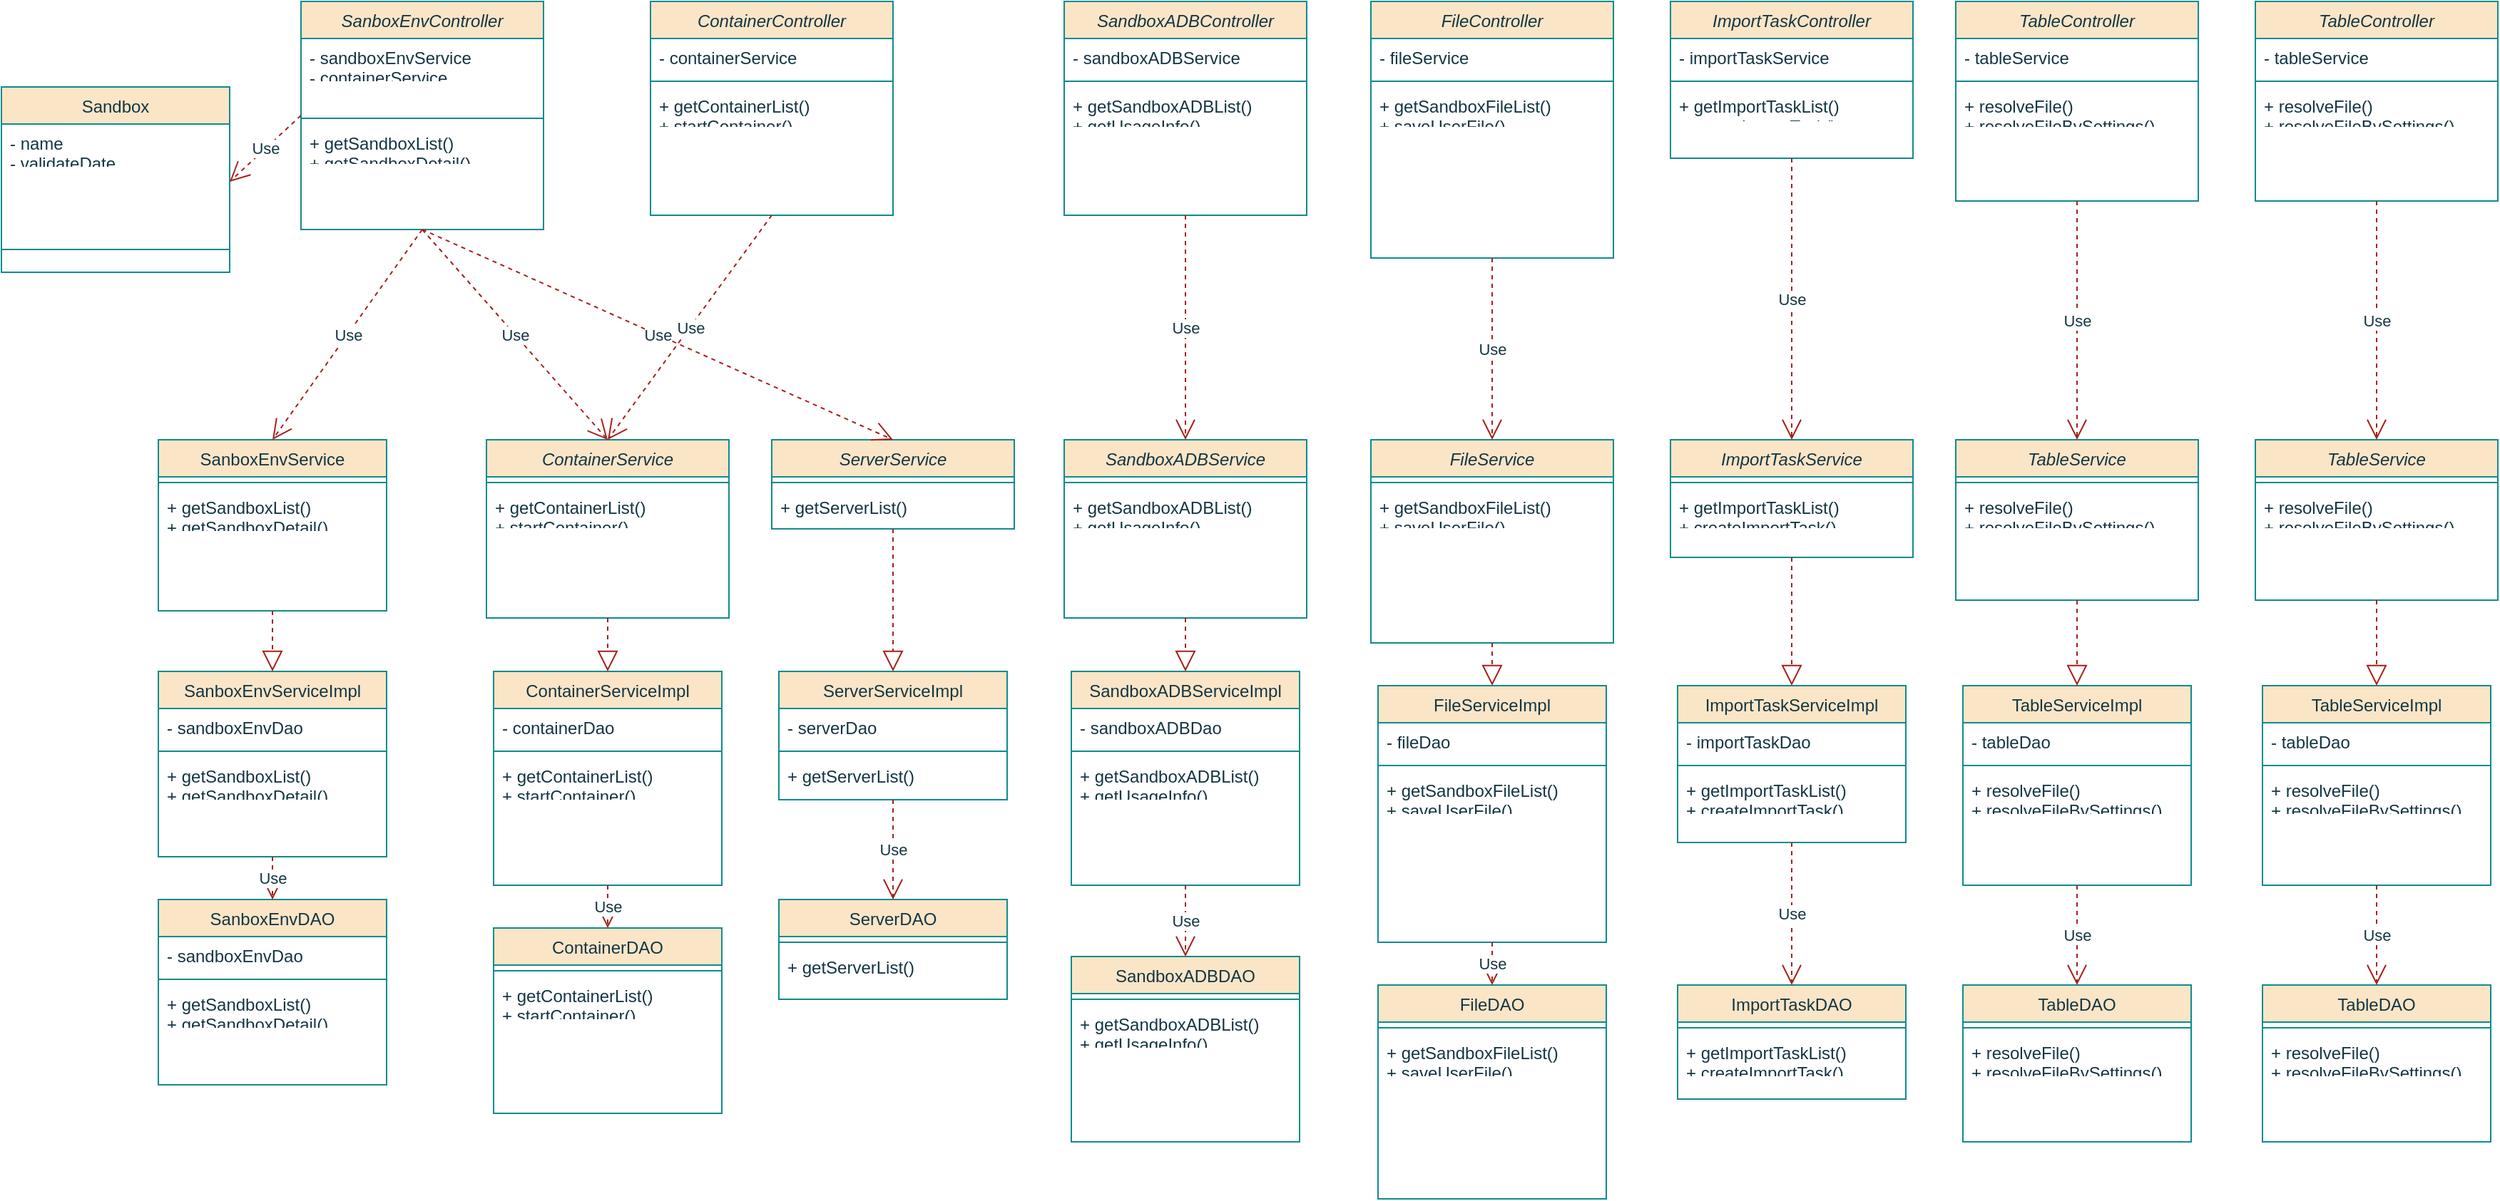 <mxfile version="23.1.4" type="github">
  <diagram id="C5RBs43oDa-KdzZeNtuy" name="Page-1">
    <mxGraphModel dx="1050" dy="653" grid="1" gridSize="10" guides="1" tooltips="1" connect="1" arrows="1" fold="1" page="1" pageScale="1" pageWidth="827" pageHeight="1169" math="0" shadow="0">
      <root>
        <mxCell id="WIyWlLk6GJQsqaUBKTNV-0" />
        <mxCell id="WIyWlLk6GJQsqaUBKTNV-1" parent="WIyWlLk6GJQsqaUBKTNV-0" />
        <mxCell id="zkfFHV4jXpPFQw0GAbJ--0" value="SanboxEnvController" style="swimlane;fontStyle=2;align=center;verticalAlign=top;childLayout=stackLayout;horizontal=1;startSize=26;horizontalStack=0;resizeParent=1;resizeLast=0;collapsible=1;marginBottom=0;rounded=0;shadow=0;strokeWidth=1;labelBackgroundColor=none;fillColor=#FAE5C7;strokeColor=#0F8B8D;fontColor=#143642;" parent="WIyWlLk6GJQsqaUBKTNV-1" vertex="1">
          <mxGeometry x="220" y="20" width="170" height="160" as="geometry">
            <mxRectangle x="220" y="120" width="160" height="26" as="alternateBounds" />
          </mxGeometry>
        </mxCell>
        <mxCell id="zkfFHV4jXpPFQw0GAbJ--1" value="- sandboxEnvService&#xa;- containerService&#xa;- serverService&#xa;" style="text;align=left;verticalAlign=top;spacingLeft=4;spacingRight=4;overflow=hidden;rotatable=0;points=[[0,0.5],[1,0.5]];portConstraint=eastwest;labelBackgroundColor=none;fontColor=#143642;" parent="zkfFHV4jXpPFQw0GAbJ--0" vertex="1">
          <mxGeometry y="26" width="170" height="26" as="geometry" />
        </mxCell>
        <mxCell id="3oAb_G2qyhy7AiMUi2Dx-17" value="&#xa;&#xa;" style="text;align=left;verticalAlign=top;spacingLeft=4;spacingRight=4;overflow=hidden;rotatable=0;points=[[0,0.5],[1,0.5]];portConstraint=eastwest;labelBackgroundColor=none;fontColor=#143642;" vertex="1" parent="zkfFHV4jXpPFQw0GAbJ--0">
          <mxGeometry y="52" width="170" height="26" as="geometry" />
        </mxCell>
        <mxCell id="zkfFHV4jXpPFQw0GAbJ--4" value="" style="line;html=1;strokeWidth=1;align=left;verticalAlign=middle;spacingTop=-1;spacingLeft=3;spacingRight=3;rotatable=0;labelPosition=right;points=[];portConstraint=eastwest;labelBackgroundColor=none;fillColor=#FAE5C7;strokeColor=#0F8B8D;fontColor=#143642;" parent="zkfFHV4jXpPFQw0GAbJ--0" vertex="1">
          <mxGeometry y="78" width="170" height="8" as="geometry" />
        </mxCell>
        <mxCell id="3oAb_G2qyhy7AiMUi2Dx-15" value="+ getSandboxList()&#xa;+ getSandboxDetail()&#xa;+ createSandboxEnv()&#xa;+ releaseSandboxEnvBatch()" style="text;align=left;verticalAlign=top;spacingLeft=4;spacingRight=4;overflow=hidden;rotatable=0;points=[[0,0.5],[1,0.5]];portConstraint=eastwest;labelBackgroundColor=none;fontColor=#143642;" vertex="1" parent="zkfFHV4jXpPFQw0GAbJ--0">
          <mxGeometry y="86" width="170" height="24" as="geometry" />
        </mxCell>
        <mxCell id="zkfFHV4jXpPFQw0GAbJ--6" value="SanboxEnvService" style="swimlane;fontStyle=0;align=center;verticalAlign=top;childLayout=stackLayout;horizontal=1;startSize=26;horizontalStack=0;resizeParent=1;resizeLast=0;collapsible=1;marginBottom=0;rounded=0;shadow=0;strokeWidth=1;labelBackgroundColor=none;fillColor=#FAE5C7;strokeColor=#0F8B8D;fontColor=#143642;" parent="WIyWlLk6GJQsqaUBKTNV-1" vertex="1">
          <mxGeometry x="120" y="327.5" width="160" height="120" as="geometry">
            <mxRectangle x="130" y="380" width="160" height="26" as="alternateBounds" />
          </mxGeometry>
        </mxCell>
        <mxCell id="zkfFHV4jXpPFQw0GAbJ--9" value="" style="line;html=1;strokeWidth=1;align=left;verticalAlign=middle;spacingTop=-1;spacingLeft=3;spacingRight=3;rotatable=0;labelPosition=right;points=[];portConstraint=eastwest;labelBackgroundColor=none;fillColor=#FAE5C7;strokeColor=#0F8B8D;fontColor=#143642;" parent="zkfFHV4jXpPFQw0GAbJ--6" vertex="1">
          <mxGeometry y="26" width="160" height="8" as="geometry" />
        </mxCell>
        <mxCell id="zkfFHV4jXpPFQw0GAbJ--11" value="+ getSandboxList()&#xa;+ getSandboxDetail()&#xa;+ createSandboxEnv()&#xa;+ releaseSandboxEnvBatch()" style="text;align=left;verticalAlign=top;spacingLeft=4;spacingRight=4;overflow=hidden;rotatable=0;points=[[0,0.5],[1,0.5]];portConstraint=eastwest;labelBackgroundColor=none;fontColor=#143642;" parent="zkfFHV4jXpPFQw0GAbJ--6" vertex="1">
          <mxGeometry y="34" width="160" height="26" as="geometry" />
        </mxCell>
        <mxCell id="zkfFHV4jXpPFQw0GAbJ--13" value="SanboxEnvServiceImpl" style="swimlane;fontStyle=0;align=center;verticalAlign=top;childLayout=stackLayout;horizontal=1;startSize=26;horizontalStack=0;resizeParent=1;resizeLast=0;collapsible=1;marginBottom=0;rounded=0;shadow=0;strokeWidth=1;labelBackgroundColor=none;fillColor=#FAE5C7;strokeColor=#0F8B8D;fontColor=#143642;" parent="WIyWlLk6GJQsqaUBKTNV-1" vertex="1">
          <mxGeometry x="120" y="490" width="160" height="130" as="geometry">
            <mxRectangle x="340" y="380" width="170" height="26" as="alternateBounds" />
          </mxGeometry>
        </mxCell>
        <mxCell id="zkfFHV4jXpPFQw0GAbJ--14" value="- sandboxEnvDao" style="text;align=left;verticalAlign=top;spacingLeft=4;spacingRight=4;overflow=hidden;rotatable=0;points=[[0,0.5],[1,0.5]];portConstraint=eastwest;labelBackgroundColor=none;fontColor=#143642;" parent="zkfFHV4jXpPFQw0GAbJ--13" vertex="1">
          <mxGeometry y="26" width="160" height="26" as="geometry" />
        </mxCell>
        <mxCell id="zkfFHV4jXpPFQw0GAbJ--15" value="" style="line;html=1;strokeWidth=1;align=left;verticalAlign=middle;spacingTop=-1;spacingLeft=3;spacingRight=3;rotatable=0;labelPosition=right;points=[];portConstraint=eastwest;labelBackgroundColor=none;fillColor=#FAE5C7;strokeColor=#0F8B8D;fontColor=#143642;" parent="zkfFHV4jXpPFQw0GAbJ--13" vertex="1">
          <mxGeometry y="52" width="160" height="8" as="geometry" />
        </mxCell>
        <mxCell id="3oAb_G2qyhy7AiMUi2Dx-1" value="+ getSandboxList()&#xa;+ getSandboxDetail()&#xa;+ createSandboxEnv()&#xa;+ releaseSandboxEnvBatch()" style="text;align=left;verticalAlign=top;spacingLeft=4;spacingRight=4;overflow=hidden;rotatable=0;points=[[0,0.5],[1,0.5]];portConstraint=eastwest;labelBackgroundColor=none;fontColor=#143642;" vertex="1" parent="zkfFHV4jXpPFQw0GAbJ--13">
          <mxGeometry y="60" width="160" height="26" as="geometry" />
        </mxCell>
        <mxCell id="zkfFHV4jXpPFQw0GAbJ--17" value="Sandbox" style="swimlane;fontStyle=0;align=center;verticalAlign=top;childLayout=stackLayout;horizontal=1;startSize=26;horizontalStack=0;resizeParent=1;resizeLast=0;collapsible=1;marginBottom=0;rounded=0;shadow=0;strokeWidth=1;labelBackgroundColor=none;fillColor=#FAE5C7;strokeColor=#0F8B8D;fontColor=#143642;" parent="WIyWlLk6GJQsqaUBKTNV-1" vertex="1">
          <mxGeometry x="10" y="80" width="160" height="130" as="geometry">
            <mxRectangle x="508" y="120" width="160" height="26" as="alternateBounds" />
          </mxGeometry>
        </mxCell>
        <mxCell id="zkfFHV4jXpPFQw0GAbJ--18" value="- name&#xa;- validateDate&#xa;- owner&#xa;- network&#xa;- createDate&#xa; " style="text;align=left;verticalAlign=top;spacingLeft=4;spacingRight=4;overflow=hidden;rotatable=0;points=[[0,0.5],[1,0.5]];portConstraint=eastwest;labelBackgroundColor=none;fontColor=#143642;" parent="zkfFHV4jXpPFQw0GAbJ--17" vertex="1">
          <mxGeometry y="26" width="160" height="26" as="geometry" />
        </mxCell>
        <mxCell id="3oAb_G2qyhy7AiMUi2Dx-5" value="&amp;nbsp;&lt;br&gt;" style="text;whiteSpace=wrap;html=1;fontColor=#143642;" vertex="1" parent="zkfFHV4jXpPFQw0GAbJ--17">
          <mxGeometry y="52" width="160" height="58" as="geometry" />
        </mxCell>
        <mxCell id="3oAb_G2qyhy7AiMUi2Dx-4" value="" style="line;strokeWidth=1;fillColor=none;align=left;verticalAlign=middle;spacingTop=-1;spacingLeft=3;spacingRight=3;rotatable=0;labelPosition=right;points=[];portConstraint=eastwest;strokeColor=inherit;fontColor=#143642;" vertex="1" parent="zkfFHV4jXpPFQw0GAbJ--17">
          <mxGeometry y="110" width="160" height="8" as="geometry" />
        </mxCell>
        <mxCell id="3oAb_G2qyhy7AiMUi2Dx-2" value="Use" style="endArrow=open;endSize=12;dashed=1;html=1;rounded=0;strokeColor=#A8201A;fontColor=#143642;fillColor=#FAE5C7;exitX=0.5;exitY=1;exitDx=0;exitDy=0;entryX=0.5;entryY=0;entryDx=0;entryDy=0;" edge="1" parent="WIyWlLk6GJQsqaUBKTNV-1" source="zkfFHV4jXpPFQw0GAbJ--0" target="zkfFHV4jXpPFQw0GAbJ--6">
          <mxGeometry width="160" relative="1" as="geometry">
            <mxPoint x="390" y="390" as="sourcePoint" />
            <mxPoint x="550" y="390" as="targetPoint" />
          </mxGeometry>
        </mxCell>
        <mxCell id="3oAb_G2qyhy7AiMUi2Dx-3" value="" style="endArrow=block;dashed=1;endFill=0;endSize=12;html=1;rounded=0;strokeColor=#A8201A;fontColor=#143642;fillColor=#FAE5C7;exitX=0.5;exitY=1;exitDx=0;exitDy=0;entryX=0.5;entryY=0;entryDx=0;entryDy=0;" edge="1" parent="WIyWlLk6GJQsqaUBKTNV-1" source="zkfFHV4jXpPFQw0GAbJ--6" target="zkfFHV4jXpPFQw0GAbJ--13">
          <mxGeometry width="160" relative="1" as="geometry">
            <mxPoint x="390" y="390" as="sourcePoint" />
            <mxPoint x="290" y="390" as="targetPoint" />
          </mxGeometry>
        </mxCell>
        <mxCell id="3oAb_G2qyhy7AiMUi2Dx-6" value="Use" style="endArrow=open;endSize=12;dashed=1;html=1;rounded=0;strokeColor=#A8201A;fontColor=#143642;fillColor=#FAE5C7;exitX=0;exitY=0.25;exitDx=0;exitDy=0;entryX=1;entryY=0.25;entryDx=0;entryDy=0;exitPerimeter=0;" edge="1" parent="WIyWlLk6GJQsqaUBKTNV-1" source="zkfFHV4jXpPFQw0GAbJ--4" target="3oAb_G2qyhy7AiMUi2Dx-5">
          <mxGeometry width="160" relative="1" as="geometry">
            <mxPoint x="210" y="200" as="sourcePoint" />
            <mxPoint x="550" y="390" as="targetPoint" />
          </mxGeometry>
        </mxCell>
        <mxCell id="3oAb_G2qyhy7AiMUi2Dx-8" value="SanboxEnvDAO" style="swimlane;fontStyle=0;align=center;verticalAlign=top;childLayout=stackLayout;horizontal=1;startSize=26;horizontalStack=0;resizeParent=1;resizeLast=0;collapsible=1;marginBottom=0;rounded=0;shadow=0;strokeWidth=1;labelBackgroundColor=none;fillColor=#FAE5C7;strokeColor=#0F8B8D;fontColor=#143642;" vertex="1" parent="WIyWlLk6GJQsqaUBKTNV-1">
          <mxGeometry x="120" y="650" width="160" height="130" as="geometry">
            <mxRectangle x="340" y="380" width="170" height="26" as="alternateBounds" />
          </mxGeometry>
        </mxCell>
        <mxCell id="3oAb_G2qyhy7AiMUi2Dx-9" value="- sandboxEnvDao" style="text;align=left;verticalAlign=top;spacingLeft=4;spacingRight=4;overflow=hidden;rotatable=0;points=[[0,0.5],[1,0.5]];portConstraint=eastwest;labelBackgroundColor=none;fontColor=#143642;" vertex="1" parent="3oAb_G2qyhy7AiMUi2Dx-8">
          <mxGeometry y="26" width="160" height="26" as="geometry" />
        </mxCell>
        <mxCell id="3oAb_G2qyhy7AiMUi2Dx-10" value="" style="line;html=1;strokeWidth=1;align=left;verticalAlign=middle;spacingTop=-1;spacingLeft=3;spacingRight=3;rotatable=0;labelPosition=right;points=[];portConstraint=eastwest;labelBackgroundColor=none;fillColor=#FAE5C7;strokeColor=#0F8B8D;fontColor=#143642;" vertex="1" parent="3oAb_G2qyhy7AiMUi2Dx-8">
          <mxGeometry y="52" width="160" height="8" as="geometry" />
        </mxCell>
        <mxCell id="3oAb_G2qyhy7AiMUi2Dx-11" value="+ getSandboxList()&#xa;+ getSandboxDetail()&#xa;+ createSandboxEnv()&#xa;+ releaseSandboxEnvBatch()" style="text;align=left;verticalAlign=top;spacingLeft=4;spacingRight=4;overflow=hidden;rotatable=0;points=[[0,0.5],[1,0.5]];portConstraint=eastwest;labelBackgroundColor=none;fontColor=#143642;" vertex="1" parent="3oAb_G2qyhy7AiMUi2Dx-8">
          <mxGeometry y="60" width="160" height="26" as="geometry" />
        </mxCell>
        <mxCell id="3oAb_G2qyhy7AiMUi2Dx-12" value="Use" style="endArrow=open;endSize=12;dashed=1;html=1;rounded=0;strokeColor=#A8201A;fontColor=#143642;fillColor=#FAE5C7;exitX=0.5;exitY=1;exitDx=0;exitDy=0;entryX=0.5;entryY=0;entryDx=0;entryDy=0;" edge="1" parent="WIyWlLk6GJQsqaUBKTNV-1" source="zkfFHV4jXpPFQw0GAbJ--13" target="3oAb_G2qyhy7AiMUi2Dx-8">
          <mxGeometry width="160" relative="1" as="geometry">
            <mxPoint x="390" y="390" as="sourcePoint" />
            <mxPoint x="130" y="790" as="targetPoint" />
          </mxGeometry>
        </mxCell>
        <mxCell id="3oAb_G2qyhy7AiMUi2Dx-18" value="ContainerController" style="swimlane;fontStyle=2;align=center;verticalAlign=top;childLayout=stackLayout;horizontal=1;startSize=26;horizontalStack=0;resizeParent=1;resizeLast=0;collapsible=1;marginBottom=0;rounded=0;shadow=0;strokeWidth=1;labelBackgroundColor=none;fillColor=#FAE5C7;strokeColor=#0F8B8D;fontColor=#143642;" vertex="1" parent="WIyWlLk6GJQsqaUBKTNV-1">
          <mxGeometry x="465" y="20" width="170" height="150" as="geometry">
            <mxRectangle x="220" y="120" width="160" height="26" as="alternateBounds" />
          </mxGeometry>
        </mxCell>
        <mxCell id="3oAb_G2qyhy7AiMUi2Dx-19" value="- containerService" style="text;align=left;verticalAlign=top;spacingLeft=4;spacingRight=4;overflow=hidden;rotatable=0;points=[[0,0.5],[1,0.5]];portConstraint=eastwest;labelBackgroundColor=none;fontColor=#143642;" vertex="1" parent="3oAb_G2qyhy7AiMUi2Dx-18">
          <mxGeometry y="26" width="170" height="26" as="geometry" />
        </mxCell>
        <mxCell id="3oAb_G2qyhy7AiMUi2Dx-21" value="" style="line;html=1;strokeWidth=1;align=left;verticalAlign=middle;spacingTop=-1;spacingLeft=3;spacingRight=3;rotatable=0;labelPosition=right;points=[];portConstraint=eastwest;labelBackgroundColor=none;fillColor=#FAE5C7;strokeColor=#0F8B8D;fontColor=#143642;" vertex="1" parent="3oAb_G2qyhy7AiMUi2Dx-18">
          <mxGeometry y="52" width="170" height="8" as="geometry" />
        </mxCell>
        <mxCell id="3oAb_G2qyhy7AiMUi2Dx-22" value="+ getContainerList()&#xa;+ startContainer()&#xa;+ stopContainer()&#xa;+ backupContainer()&#xa;+ recoverContainer()" style="text;align=left;verticalAlign=top;spacingLeft=4;spacingRight=4;overflow=hidden;rotatable=0;points=[[0,0.5],[1,0.5]];portConstraint=eastwest;labelBackgroundColor=none;fontColor=#143642;" vertex="1" parent="3oAb_G2qyhy7AiMUi2Dx-18">
          <mxGeometry y="60" width="170" height="24" as="geometry" />
        </mxCell>
        <mxCell id="3oAb_G2qyhy7AiMUi2Dx-23" value="ContainerService" style="swimlane;fontStyle=2;align=center;verticalAlign=top;childLayout=stackLayout;horizontal=1;startSize=26;horizontalStack=0;resizeParent=1;resizeLast=0;collapsible=1;marginBottom=0;rounded=0;shadow=0;strokeWidth=1;labelBackgroundColor=none;fillColor=#FAE5C7;strokeColor=#0F8B8D;fontColor=#143642;" vertex="1" parent="WIyWlLk6GJQsqaUBKTNV-1">
          <mxGeometry x="350" y="327.5" width="170" height="125" as="geometry">
            <mxRectangle x="220" y="120" width="160" height="26" as="alternateBounds" />
          </mxGeometry>
        </mxCell>
        <mxCell id="3oAb_G2qyhy7AiMUi2Dx-26" value="" style="line;html=1;strokeWidth=1;align=left;verticalAlign=middle;spacingTop=-1;spacingLeft=3;spacingRight=3;rotatable=0;labelPosition=right;points=[];portConstraint=eastwest;labelBackgroundColor=none;fillColor=#FAE5C7;strokeColor=#0F8B8D;fontColor=#143642;" vertex="1" parent="3oAb_G2qyhy7AiMUi2Dx-23">
          <mxGeometry y="26" width="170" height="8" as="geometry" />
        </mxCell>
        <mxCell id="3oAb_G2qyhy7AiMUi2Dx-27" value="+ getContainerList()&#xa;+ startContainer()&#xa;+ stopContainer()&#xa;+ backupContainer()&#xa;+ recoverContainer()" style="text;align=left;verticalAlign=top;spacingLeft=4;spacingRight=4;overflow=hidden;rotatable=0;points=[[0,0.5],[1,0.5]];portConstraint=eastwest;labelBackgroundColor=none;fontColor=#143642;" vertex="1" parent="3oAb_G2qyhy7AiMUi2Dx-23">
          <mxGeometry y="34" width="170" height="24" as="geometry" />
        </mxCell>
        <mxCell id="3oAb_G2qyhy7AiMUi2Dx-28" value="ContainerServiceImpl" style="swimlane;fontStyle=0;align=center;verticalAlign=top;childLayout=stackLayout;horizontal=1;startSize=26;horizontalStack=0;resizeParent=1;resizeLast=0;collapsible=1;marginBottom=0;rounded=0;shadow=0;strokeWidth=1;labelBackgroundColor=none;fillColor=#FAE5C7;strokeColor=#0F8B8D;fontColor=#143642;" vertex="1" parent="WIyWlLk6GJQsqaUBKTNV-1">
          <mxGeometry x="355" y="490" width="160" height="150" as="geometry">
            <mxRectangle x="340" y="380" width="170" height="26" as="alternateBounds" />
          </mxGeometry>
        </mxCell>
        <mxCell id="3oAb_G2qyhy7AiMUi2Dx-29" value="- containerDao" style="text;align=left;verticalAlign=top;spacingLeft=4;spacingRight=4;overflow=hidden;rotatable=0;points=[[0,0.5],[1,0.5]];portConstraint=eastwest;labelBackgroundColor=none;fontColor=#143642;" vertex="1" parent="3oAb_G2qyhy7AiMUi2Dx-28">
          <mxGeometry y="26" width="160" height="26" as="geometry" />
        </mxCell>
        <mxCell id="3oAb_G2qyhy7AiMUi2Dx-30" value="" style="line;html=1;strokeWidth=1;align=left;verticalAlign=middle;spacingTop=-1;spacingLeft=3;spacingRight=3;rotatable=0;labelPosition=right;points=[];portConstraint=eastwest;labelBackgroundColor=none;fillColor=#FAE5C7;strokeColor=#0F8B8D;fontColor=#143642;" vertex="1" parent="3oAb_G2qyhy7AiMUi2Dx-28">
          <mxGeometry y="52" width="160" height="8" as="geometry" />
        </mxCell>
        <mxCell id="3oAb_G2qyhy7AiMUi2Dx-31" value="+ getContainerList()&#xa;+ startContainer()&#xa;+ stopContainer()&#xa;+ backupContainer()&#xa;+ recoverContainer()" style="text;align=left;verticalAlign=top;spacingLeft=4;spacingRight=4;overflow=hidden;rotatable=0;points=[[0,0.5],[1,0.5]];portConstraint=eastwest;labelBackgroundColor=none;fontColor=#143642;" vertex="1" parent="3oAb_G2qyhy7AiMUi2Dx-28">
          <mxGeometry y="60" width="160" height="26" as="geometry" />
        </mxCell>
        <mxCell id="3oAb_G2qyhy7AiMUi2Dx-32" value="ContainerDAO" style="swimlane;fontStyle=0;align=center;verticalAlign=top;childLayout=stackLayout;horizontal=1;startSize=26;horizontalStack=0;resizeParent=1;resizeLast=0;collapsible=1;marginBottom=0;rounded=0;shadow=0;strokeWidth=1;labelBackgroundColor=none;fillColor=#FAE5C7;strokeColor=#0F8B8D;fontColor=#143642;" vertex="1" parent="WIyWlLk6GJQsqaUBKTNV-1">
          <mxGeometry x="355" y="670" width="160" height="130" as="geometry">
            <mxRectangle x="340" y="380" width="170" height="26" as="alternateBounds" />
          </mxGeometry>
        </mxCell>
        <mxCell id="3oAb_G2qyhy7AiMUi2Dx-34" value="" style="line;html=1;strokeWidth=1;align=left;verticalAlign=middle;spacingTop=-1;spacingLeft=3;spacingRight=3;rotatable=0;labelPosition=right;points=[];portConstraint=eastwest;labelBackgroundColor=none;fillColor=#FAE5C7;strokeColor=#0F8B8D;fontColor=#143642;" vertex="1" parent="3oAb_G2qyhy7AiMUi2Dx-32">
          <mxGeometry y="26" width="160" height="8" as="geometry" />
        </mxCell>
        <mxCell id="3oAb_G2qyhy7AiMUi2Dx-35" value="+ getContainerList()&#xa;+ startContainer()&#xa;+ stopContainer()&#xa;+ backupContainer()&#xa;+ recoverContainer()" style="text;align=left;verticalAlign=top;spacingLeft=4;spacingRight=4;overflow=hidden;rotatable=0;points=[[0,0.5],[1,0.5]];portConstraint=eastwest;labelBackgroundColor=none;fontColor=#143642;" vertex="1" parent="3oAb_G2qyhy7AiMUi2Dx-32">
          <mxGeometry y="34" width="160" height="26" as="geometry" />
        </mxCell>
        <mxCell id="3oAb_G2qyhy7AiMUi2Dx-36" value="Use" style="endArrow=open;endSize=12;dashed=1;html=1;rounded=0;strokeColor=#A8201A;fontColor=#143642;fillColor=#FAE5C7;exitX=0.5;exitY=1;exitDx=0;exitDy=0;entryX=0.5;entryY=0;entryDx=0;entryDy=0;" edge="1" parent="WIyWlLk6GJQsqaUBKTNV-1" source="zkfFHV4jXpPFQw0GAbJ--0" target="3oAb_G2qyhy7AiMUi2Dx-23">
          <mxGeometry width="160" relative="1" as="geometry">
            <mxPoint x="290" y="290" as="sourcePoint" />
            <mxPoint x="550" y="320" as="targetPoint" />
          </mxGeometry>
        </mxCell>
        <mxCell id="3oAb_G2qyhy7AiMUi2Dx-37" value="Use" style="endArrow=open;endSize=12;dashed=1;html=1;rounded=0;strokeColor=#A8201A;fontColor=#143642;fillColor=#FAE5C7;entryX=0.5;entryY=0;entryDx=0;entryDy=0;exitX=0.5;exitY=1;exitDx=0;exitDy=0;" edge="1" parent="WIyWlLk6GJQsqaUBKTNV-1" source="3oAb_G2qyhy7AiMUi2Dx-18" target="3oAb_G2qyhy7AiMUi2Dx-23">
          <mxGeometry width="160" relative="1" as="geometry">
            <mxPoint x="530" y="300" as="sourcePoint" />
            <mxPoint x="590" y="460" as="targetPoint" />
          </mxGeometry>
        </mxCell>
        <mxCell id="3oAb_G2qyhy7AiMUi2Dx-38" value="" style="endArrow=block;dashed=1;endFill=0;endSize=12;html=1;rounded=0;strokeColor=#A8201A;fontColor=#143642;fillColor=#FAE5C7;exitX=0.5;exitY=1;exitDx=0;exitDy=0;entryX=0.5;entryY=0;entryDx=0;entryDy=0;" edge="1" parent="WIyWlLk6GJQsqaUBKTNV-1" source="3oAb_G2qyhy7AiMUi2Dx-23" target="3oAb_G2qyhy7AiMUi2Dx-28">
          <mxGeometry width="160" relative="1" as="geometry">
            <mxPoint x="310" y="460" as="sourcePoint" />
            <mxPoint x="470" y="460" as="targetPoint" />
          </mxGeometry>
        </mxCell>
        <mxCell id="3oAb_G2qyhy7AiMUi2Dx-39" value="Use" style="endArrow=open;endSize=12;dashed=1;html=1;rounded=0;strokeColor=#A8201A;fontColor=#143642;fillColor=#FAE5C7;exitX=0.5;exitY=1;exitDx=0;exitDy=0;entryX=0.5;entryY=0;entryDx=0;entryDy=0;" edge="1" parent="WIyWlLk6GJQsqaUBKTNV-1" source="3oAb_G2qyhy7AiMUi2Dx-28" target="3oAb_G2qyhy7AiMUi2Dx-32">
          <mxGeometry width="160" relative="1" as="geometry">
            <mxPoint x="310" y="460" as="sourcePoint" />
            <mxPoint x="470" y="460" as="targetPoint" />
          </mxGeometry>
        </mxCell>
        <mxCell id="3oAb_G2qyhy7AiMUi2Dx-44" value="ServerService" style="swimlane;fontStyle=2;align=center;verticalAlign=top;childLayout=stackLayout;horizontal=1;startSize=26;horizontalStack=0;resizeParent=1;resizeLast=0;collapsible=1;marginBottom=0;rounded=0;shadow=0;strokeWidth=1;labelBackgroundColor=none;fillColor=#FAE5C7;strokeColor=#0F8B8D;fontColor=#143642;" vertex="1" parent="WIyWlLk6GJQsqaUBKTNV-1">
          <mxGeometry x="550" y="327.5" width="170" height="62.5" as="geometry">
            <mxRectangle x="220" y="120" width="160" height="26" as="alternateBounds" />
          </mxGeometry>
        </mxCell>
        <mxCell id="3oAb_G2qyhy7AiMUi2Dx-45" value="" style="line;html=1;strokeWidth=1;align=left;verticalAlign=middle;spacingTop=-1;spacingLeft=3;spacingRight=3;rotatable=0;labelPosition=right;points=[];portConstraint=eastwest;labelBackgroundColor=none;fillColor=#FAE5C7;strokeColor=#0F8B8D;fontColor=#143642;" vertex="1" parent="3oAb_G2qyhy7AiMUi2Dx-44">
          <mxGeometry y="26" width="170" height="8" as="geometry" />
        </mxCell>
        <mxCell id="3oAb_G2qyhy7AiMUi2Dx-46" value="+ getServerList()&#xa;" style="text;align=left;verticalAlign=top;spacingLeft=4;spacingRight=4;overflow=hidden;rotatable=0;points=[[0,0.5],[1,0.5]];portConstraint=eastwest;labelBackgroundColor=none;fontColor=#143642;" vertex="1" parent="3oAb_G2qyhy7AiMUi2Dx-44">
          <mxGeometry y="34" width="170" height="24" as="geometry" />
        </mxCell>
        <mxCell id="3oAb_G2qyhy7AiMUi2Dx-47" value="ServerServiceImpl" style="swimlane;fontStyle=0;align=center;verticalAlign=top;childLayout=stackLayout;horizontal=1;startSize=26;horizontalStack=0;resizeParent=1;resizeLast=0;collapsible=1;marginBottom=0;rounded=0;shadow=0;strokeWidth=1;labelBackgroundColor=none;fillColor=#FAE5C7;strokeColor=#0F8B8D;fontColor=#143642;" vertex="1" parent="WIyWlLk6GJQsqaUBKTNV-1">
          <mxGeometry x="555" y="490" width="160" height="90" as="geometry">
            <mxRectangle x="340" y="380" width="170" height="26" as="alternateBounds" />
          </mxGeometry>
        </mxCell>
        <mxCell id="3oAb_G2qyhy7AiMUi2Dx-48" value="- serverDao" style="text;align=left;verticalAlign=top;spacingLeft=4;spacingRight=4;overflow=hidden;rotatable=0;points=[[0,0.5],[1,0.5]];portConstraint=eastwest;labelBackgroundColor=none;fontColor=#143642;" vertex="1" parent="3oAb_G2qyhy7AiMUi2Dx-47">
          <mxGeometry y="26" width="160" height="26" as="geometry" />
        </mxCell>
        <mxCell id="3oAb_G2qyhy7AiMUi2Dx-49" value="" style="line;html=1;strokeWidth=1;align=left;verticalAlign=middle;spacingTop=-1;spacingLeft=3;spacingRight=3;rotatable=0;labelPosition=right;points=[];portConstraint=eastwest;labelBackgroundColor=none;fillColor=#FAE5C7;strokeColor=#0F8B8D;fontColor=#143642;" vertex="1" parent="3oAb_G2qyhy7AiMUi2Dx-47">
          <mxGeometry y="52" width="160" height="8" as="geometry" />
        </mxCell>
        <mxCell id="3oAb_G2qyhy7AiMUi2Dx-50" value="+ getServerList()&#xa;" style="text;align=left;verticalAlign=top;spacingLeft=4;spacingRight=4;overflow=hidden;rotatable=0;points=[[0,0.5],[1,0.5]];portConstraint=eastwest;labelBackgroundColor=none;fontColor=#143642;" vertex="1" parent="3oAb_G2qyhy7AiMUi2Dx-47">
          <mxGeometry y="60" width="160" height="26" as="geometry" />
        </mxCell>
        <mxCell id="3oAb_G2qyhy7AiMUi2Dx-51" value="ServerDAO" style="swimlane;fontStyle=0;align=center;verticalAlign=top;childLayout=stackLayout;horizontal=1;startSize=26;horizontalStack=0;resizeParent=1;resizeLast=0;collapsible=1;marginBottom=0;rounded=0;shadow=0;strokeWidth=1;labelBackgroundColor=none;fillColor=#FAE5C7;strokeColor=#0F8B8D;fontColor=#143642;" vertex="1" parent="WIyWlLk6GJQsqaUBKTNV-1">
          <mxGeometry x="555" y="650" width="160" height="70" as="geometry">
            <mxRectangle x="340" y="380" width="170" height="26" as="alternateBounds" />
          </mxGeometry>
        </mxCell>
        <mxCell id="3oAb_G2qyhy7AiMUi2Dx-52" value="" style="line;html=1;strokeWidth=1;align=left;verticalAlign=middle;spacingTop=-1;spacingLeft=3;spacingRight=3;rotatable=0;labelPosition=right;points=[];portConstraint=eastwest;labelBackgroundColor=none;fillColor=#FAE5C7;strokeColor=#0F8B8D;fontColor=#143642;" vertex="1" parent="3oAb_G2qyhy7AiMUi2Dx-51">
          <mxGeometry y="26" width="160" height="8" as="geometry" />
        </mxCell>
        <mxCell id="3oAb_G2qyhy7AiMUi2Dx-53" value="+ getServerList()&#xa;" style="text;align=left;verticalAlign=top;spacingLeft=4;spacingRight=4;overflow=hidden;rotatable=0;points=[[0,0.5],[1,0.5]];portConstraint=eastwest;labelBackgroundColor=none;fontColor=#143642;" vertex="1" parent="3oAb_G2qyhy7AiMUi2Dx-51">
          <mxGeometry y="34" width="160" height="26" as="geometry" />
        </mxCell>
        <mxCell id="3oAb_G2qyhy7AiMUi2Dx-54" value="" style="endArrow=block;dashed=1;endFill=0;endSize=12;html=1;rounded=0;strokeColor=#A8201A;fontColor=#143642;fillColor=#FAE5C7;exitX=0.5;exitY=1;exitDx=0;exitDy=0;entryX=0.5;entryY=0;entryDx=0;entryDy=0;" edge="1" parent="WIyWlLk6GJQsqaUBKTNV-1" source="3oAb_G2qyhy7AiMUi2Dx-44" target="3oAb_G2qyhy7AiMUi2Dx-47">
          <mxGeometry width="160" relative="1" as="geometry">
            <mxPoint x="600" y="410" as="sourcePoint" />
            <mxPoint x="680" y="460" as="targetPoint" />
          </mxGeometry>
        </mxCell>
        <mxCell id="3oAb_G2qyhy7AiMUi2Dx-55" value="Use" style="endArrow=open;endSize=12;dashed=1;html=1;rounded=0;strokeColor=#A8201A;fontColor=#143642;fillColor=#FAE5C7;exitX=0.5;exitY=1;exitDx=0;exitDy=0;" edge="1" parent="WIyWlLk6GJQsqaUBKTNV-1" source="3oAb_G2qyhy7AiMUi2Dx-47" target="3oAb_G2qyhy7AiMUi2Dx-51">
          <mxGeometry width="160" relative="1" as="geometry">
            <mxPoint x="435" y="650" as="sourcePoint" />
            <mxPoint x="435" y="680" as="targetPoint" />
          </mxGeometry>
        </mxCell>
        <mxCell id="3oAb_G2qyhy7AiMUi2Dx-56" value="Use" style="endArrow=open;endSize=12;dashed=1;html=1;rounded=0;strokeColor=#A8201A;fontColor=#143642;fillColor=#FAE5C7;entryX=0.5;entryY=0;entryDx=0;entryDy=0;exitX=0.5;exitY=1;exitDx=0;exitDy=0;" edge="1" parent="WIyWlLk6GJQsqaUBKTNV-1" source="zkfFHV4jXpPFQw0GAbJ--0" target="3oAb_G2qyhy7AiMUi2Dx-44">
          <mxGeometry width="160" relative="1" as="geometry">
            <mxPoint x="350" y="190" as="sourcePoint" />
            <mxPoint x="565" y="338" as="targetPoint" />
          </mxGeometry>
        </mxCell>
        <mxCell id="3oAb_G2qyhy7AiMUi2Dx-57" value="SandboxADBController" style="swimlane;fontStyle=2;align=center;verticalAlign=top;childLayout=stackLayout;horizontal=1;startSize=26;horizontalStack=0;resizeParent=1;resizeLast=0;collapsible=1;marginBottom=0;rounded=0;shadow=0;strokeWidth=1;labelBackgroundColor=none;fillColor=#FAE5C7;strokeColor=#0F8B8D;fontColor=#143642;" vertex="1" parent="WIyWlLk6GJQsqaUBKTNV-1">
          <mxGeometry x="755" y="20" width="170" height="150" as="geometry">
            <mxRectangle x="220" y="120" width="160" height="26" as="alternateBounds" />
          </mxGeometry>
        </mxCell>
        <mxCell id="3oAb_G2qyhy7AiMUi2Dx-58" value="- sandboxADBService" style="text;align=left;verticalAlign=top;spacingLeft=4;spacingRight=4;overflow=hidden;rotatable=0;points=[[0,0.5],[1,0.5]];portConstraint=eastwest;labelBackgroundColor=none;fontColor=#143642;" vertex="1" parent="3oAb_G2qyhy7AiMUi2Dx-57">
          <mxGeometry y="26" width="170" height="26" as="geometry" />
        </mxCell>
        <mxCell id="3oAb_G2qyhy7AiMUi2Dx-59" value="" style="line;html=1;strokeWidth=1;align=left;verticalAlign=middle;spacingTop=-1;spacingLeft=3;spacingRight=3;rotatable=0;labelPosition=right;points=[];portConstraint=eastwest;labelBackgroundColor=none;fillColor=#FAE5C7;strokeColor=#0F8B8D;fontColor=#143642;" vertex="1" parent="3oAb_G2qyhy7AiMUi2Dx-57">
          <mxGeometry y="52" width="170" height="8" as="geometry" />
        </mxCell>
        <mxCell id="3oAb_G2qyhy7AiMUi2Dx-60" value="+ getSandboxADBList()&#xa;+ getUsageInfo()&#xa;+ getTableList()&#xa;+ deleteTableBatch()&#xa;+ deleteDBBatch()" style="text;align=left;verticalAlign=top;spacingLeft=4;spacingRight=4;overflow=hidden;rotatable=0;points=[[0,0.5],[1,0.5]];portConstraint=eastwest;labelBackgroundColor=none;fontColor=#143642;" vertex="1" parent="3oAb_G2qyhy7AiMUi2Dx-57">
          <mxGeometry y="60" width="170" height="24" as="geometry" />
        </mxCell>
        <mxCell id="3oAb_G2qyhy7AiMUi2Dx-61" value="SandboxADBService" style="swimlane;fontStyle=2;align=center;verticalAlign=top;childLayout=stackLayout;horizontal=1;startSize=26;horizontalStack=0;resizeParent=1;resizeLast=0;collapsible=1;marginBottom=0;rounded=0;shadow=0;strokeWidth=1;labelBackgroundColor=none;fillColor=#FAE5C7;strokeColor=#0F8B8D;fontColor=#143642;" vertex="1" parent="WIyWlLk6GJQsqaUBKTNV-1">
          <mxGeometry x="755" y="327.5" width="170" height="125" as="geometry">
            <mxRectangle x="220" y="120" width="160" height="26" as="alternateBounds" />
          </mxGeometry>
        </mxCell>
        <mxCell id="3oAb_G2qyhy7AiMUi2Dx-62" value="" style="line;html=1;strokeWidth=1;align=left;verticalAlign=middle;spacingTop=-1;spacingLeft=3;spacingRight=3;rotatable=0;labelPosition=right;points=[];portConstraint=eastwest;labelBackgroundColor=none;fillColor=#FAE5C7;strokeColor=#0F8B8D;fontColor=#143642;" vertex="1" parent="3oAb_G2qyhy7AiMUi2Dx-61">
          <mxGeometry y="26" width="170" height="8" as="geometry" />
        </mxCell>
        <mxCell id="3oAb_G2qyhy7AiMUi2Dx-63" value="+ getSandboxADBList()&#xa;+ getUsageInfo()&#xa;+ getTableList()&#xa;+ deleteTableBatch()&#xa;+ deleteDBBatch()" style="text;align=left;verticalAlign=top;spacingLeft=4;spacingRight=4;overflow=hidden;rotatable=0;points=[[0,0.5],[1,0.5]];portConstraint=eastwest;labelBackgroundColor=none;fontColor=#143642;" vertex="1" parent="3oAb_G2qyhy7AiMUi2Dx-61">
          <mxGeometry y="34" width="170" height="24" as="geometry" />
        </mxCell>
        <mxCell id="3oAb_G2qyhy7AiMUi2Dx-67" value="SandboxADBDAO" style="swimlane;fontStyle=0;align=center;verticalAlign=top;childLayout=stackLayout;horizontal=1;startSize=26;horizontalStack=0;resizeParent=1;resizeLast=0;collapsible=1;marginBottom=0;rounded=0;shadow=0;strokeWidth=1;labelBackgroundColor=none;fillColor=#FAE5C7;strokeColor=#0F8B8D;fontColor=#143642;" vertex="1" parent="WIyWlLk6GJQsqaUBKTNV-1">
          <mxGeometry x="760" y="690" width="160" height="130" as="geometry">
            <mxRectangle x="340" y="380" width="170" height="26" as="alternateBounds" />
          </mxGeometry>
        </mxCell>
        <mxCell id="3oAb_G2qyhy7AiMUi2Dx-68" value="" style="line;html=1;strokeWidth=1;align=left;verticalAlign=middle;spacingTop=-1;spacingLeft=3;spacingRight=3;rotatable=0;labelPosition=right;points=[];portConstraint=eastwest;labelBackgroundColor=none;fillColor=#FAE5C7;strokeColor=#0F8B8D;fontColor=#143642;" vertex="1" parent="3oAb_G2qyhy7AiMUi2Dx-67">
          <mxGeometry y="26" width="160" height="8" as="geometry" />
        </mxCell>
        <mxCell id="3oAb_G2qyhy7AiMUi2Dx-69" value="+ getSandboxADBList()&#xa;+ getUsageInfo()&#xa;+ getTableList()&#xa;+ deleteTableBatch()&#xa;+ deleteDBBatch()" style="text;align=left;verticalAlign=top;spacingLeft=4;spacingRight=4;overflow=hidden;rotatable=0;points=[[0,0.5],[1,0.5]];portConstraint=eastwest;labelBackgroundColor=none;fontColor=#143642;" vertex="1" parent="3oAb_G2qyhy7AiMUi2Dx-67">
          <mxGeometry y="34" width="160" height="26" as="geometry" />
        </mxCell>
        <mxCell id="3oAb_G2qyhy7AiMUi2Dx-71" value="SandboxADBServiceImpl" style="swimlane;fontStyle=0;align=center;verticalAlign=top;childLayout=stackLayout;horizontal=1;startSize=26;horizontalStack=0;resizeParent=1;resizeLast=0;collapsible=1;marginBottom=0;rounded=0;shadow=0;strokeWidth=1;labelBackgroundColor=none;fillColor=#FAE5C7;strokeColor=#0F8B8D;fontColor=#143642;" vertex="1" parent="WIyWlLk6GJQsqaUBKTNV-1">
          <mxGeometry x="760" y="490" width="160" height="150" as="geometry">
            <mxRectangle x="340" y="380" width="170" height="26" as="alternateBounds" />
          </mxGeometry>
        </mxCell>
        <mxCell id="3oAb_G2qyhy7AiMUi2Dx-72" value="- sandboxADBDao" style="text;align=left;verticalAlign=top;spacingLeft=4;spacingRight=4;overflow=hidden;rotatable=0;points=[[0,0.5],[1,0.5]];portConstraint=eastwest;labelBackgroundColor=none;fontColor=#143642;" vertex="1" parent="3oAb_G2qyhy7AiMUi2Dx-71">
          <mxGeometry y="26" width="160" height="26" as="geometry" />
        </mxCell>
        <mxCell id="3oAb_G2qyhy7AiMUi2Dx-73" value="" style="line;html=1;strokeWidth=1;align=left;verticalAlign=middle;spacingTop=-1;spacingLeft=3;spacingRight=3;rotatable=0;labelPosition=right;points=[];portConstraint=eastwest;labelBackgroundColor=none;fillColor=#FAE5C7;strokeColor=#0F8B8D;fontColor=#143642;" vertex="1" parent="3oAb_G2qyhy7AiMUi2Dx-71">
          <mxGeometry y="52" width="160" height="8" as="geometry" />
        </mxCell>
        <mxCell id="3oAb_G2qyhy7AiMUi2Dx-74" value="+ getSandboxADBList()&#xa;+ getUsageInfo()&#xa;+ getTableList()&#xa;+ deleteTableBatch()&#xa;+ deleteDBBatch()" style="text;align=left;verticalAlign=top;spacingLeft=4;spacingRight=4;overflow=hidden;rotatable=0;points=[[0,0.5],[1,0.5]];portConstraint=eastwest;labelBackgroundColor=none;fontColor=#143642;" vertex="1" parent="3oAb_G2qyhy7AiMUi2Dx-71">
          <mxGeometry y="60" width="160" height="26" as="geometry" />
        </mxCell>
        <mxCell id="3oAb_G2qyhy7AiMUi2Dx-75" value="Use" style="endArrow=open;endSize=12;dashed=1;html=1;rounded=0;strokeColor=#A8201A;fontColor=#143642;fillColor=#FAE5C7;entryX=0.5;entryY=0;entryDx=0;entryDy=0;exitX=0.5;exitY=1;exitDx=0;exitDy=0;" edge="1" parent="WIyWlLk6GJQsqaUBKTNV-1" source="3oAb_G2qyhy7AiMUi2Dx-57" target="3oAb_G2qyhy7AiMUi2Dx-61">
          <mxGeometry width="160" relative="1" as="geometry">
            <mxPoint x="560" y="180" as="sourcePoint" />
            <mxPoint x="445" y="338" as="targetPoint" />
          </mxGeometry>
        </mxCell>
        <mxCell id="3oAb_G2qyhy7AiMUi2Dx-76" value="" style="endArrow=block;dashed=1;endFill=0;endSize=12;html=1;rounded=0;strokeColor=#A8201A;fontColor=#143642;fillColor=#FAE5C7;exitX=0.5;exitY=1;exitDx=0;exitDy=0;entryX=0.5;entryY=0;entryDx=0;entryDy=0;" edge="1" parent="WIyWlLk6GJQsqaUBKTNV-1" source="3oAb_G2qyhy7AiMUi2Dx-61" target="3oAb_G2qyhy7AiMUi2Dx-71">
          <mxGeometry width="160" relative="1" as="geometry">
            <mxPoint x="645" y="400" as="sourcePoint" />
            <mxPoint x="645" y="500" as="targetPoint" />
          </mxGeometry>
        </mxCell>
        <mxCell id="3oAb_G2qyhy7AiMUi2Dx-77" value="Use" style="endArrow=open;endSize=12;dashed=1;html=1;rounded=0;strokeColor=#A8201A;fontColor=#143642;fillColor=#FAE5C7;exitX=0.5;exitY=1;exitDx=0;exitDy=0;entryX=0.5;entryY=0;entryDx=0;entryDy=0;" edge="1" parent="WIyWlLk6GJQsqaUBKTNV-1" source="3oAb_G2qyhy7AiMUi2Dx-71" target="3oAb_G2qyhy7AiMUi2Dx-67">
          <mxGeometry width="160" relative="1" as="geometry">
            <mxPoint x="645" y="590" as="sourcePoint" />
            <mxPoint x="645" y="660" as="targetPoint" />
          </mxGeometry>
        </mxCell>
        <mxCell id="3oAb_G2qyhy7AiMUi2Dx-78" value="FileController" style="swimlane;fontStyle=2;align=center;verticalAlign=top;childLayout=stackLayout;horizontal=1;startSize=26;horizontalStack=0;resizeParent=1;resizeLast=0;collapsible=1;marginBottom=0;rounded=0;shadow=0;strokeWidth=1;labelBackgroundColor=none;fillColor=#FAE5C7;strokeColor=#0F8B8D;fontColor=#143642;" vertex="1" parent="WIyWlLk6GJQsqaUBKTNV-1">
          <mxGeometry x="970" y="20" width="170" height="180" as="geometry">
            <mxRectangle x="220" y="120" width="160" height="26" as="alternateBounds" />
          </mxGeometry>
        </mxCell>
        <mxCell id="3oAb_G2qyhy7AiMUi2Dx-79" value="- fileService" style="text;align=left;verticalAlign=top;spacingLeft=4;spacingRight=4;overflow=hidden;rotatable=0;points=[[0,0.5],[1,0.5]];portConstraint=eastwest;labelBackgroundColor=none;fontColor=#143642;" vertex="1" parent="3oAb_G2qyhy7AiMUi2Dx-78">
          <mxGeometry y="26" width="170" height="26" as="geometry" />
        </mxCell>
        <mxCell id="3oAb_G2qyhy7AiMUi2Dx-80" value="" style="line;html=1;strokeWidth=1;align=left;verticalAlign=middle;spacingTop=-1;spacingLeft=3;spacingRight=3;rotatable=0;labelPosition=right;points=[];portConstraint=eastwest;labelBackgroundColor=none;fillColor=#FAE5C7;strokeColor=#0F8B8D;fontColor=#143642;" vertex="1" parent="3oAb_G2qyhy7AiMUi2Dx-78">
          <mxGeometry y="52" width="170" height="8" as="geometry" />
        </mxCell>
        <mxCell id="3oAb_G2qyhy7AiMUi2Dx-81" value="+ getSandboxFileList()&#xa;+ saveUserFile()&#xa;+ exportSandboxFiles()&#xa;+ deleteSandboxFiles()&#xa;+ getUserFileList()&#xa;+ exportUserFiles()&#xa;+ deleteUserFiles()" style="text;align=left;verticalAlign=top;spacingLeft=4;spacingRight=4;overflow=hidden;rotatable=0;points=[[0,0.5],[1,0.5]];portConstraint=eastwest;labelBackgroundColor=none;fontColor=#143642;" vertex="1" parent="3oAb_G2qyhy7AiMUi2Dx-78">
          <mxGeometry y="60" width="170" height="24" as="geometry" />
        </mxCell>
        <mxCell id="3oAb_G2qyhy7AiMUi2Dx-86" value="FileService" style="swimlane;fontStyle=2;align=center;verticalAlign=top;childLayout=stackLayout;horizontal=1;startSize=26;horizontalStack=0;resizeParent=1;resizeLast=0;collapsible=1;marginBottom=0;rounded=0;shadow=0;strokeWidth=1;labelBackgroundColor=none;fillColor=#FAE5C7;strokeColor=#0F8B8D;fontColor=#143642;" vertex="1" parent="WIyWlLk6GJQsqaUBKTNV-1">
          <mxGeometry x="970" y="327.5" width="170" height="142.5" as="geometry">
            <mxRectangle x="220" y="120" width="160" height="26" as="alternateBounds" />
          </mxGeometry>
        </mxCell>
        <mxCell id="3oAb_G2qyhy7AiMUi2Dx-87" value="" style="line;html=1;strokeWidth=1;align=left;verticalAlign=middle;spacingTop=-1;spacingLeft=3;spacingRight=3;rotatable=0;labelPosition=right;points=[];portConstraint=eastwest;labelBackgroundColor=none;fillColor=#FAE5C7;strokeColor=#0F8B8D;fontColor=#143642;" vertex="1" parent="3oAb_G2qyhy7AiMUi2Dx-86">
          <mxGeometry y="26" width="170" height="8" as="geometry" />
        </mxCell>
        <mxCell id="3oAb_G2qyhy7AiMUi2Dx-88" value="+ getSandboxFileList()&#xa;+ saveUserFile()&#xa;+ exportSandboxFiles()&#xa;+ deleteSandboxFiles()&#xa;+ getUserFileList()&#xa;+ exportUserFiles()&#xa;+ deleteUserFiles()" style="text;align=left;verticalAlign=top;spacingLeft=4;spacingRight=4;overflow=hidden;rotatable=0;points=[[0,0.5],[1,0.5]];portConstraint=eastwest;labelBackgroundColor=none;fontColor=#143642;" vertex="1" parent="3oAb_G2qyhy7AiMUi2Dx-86">
          <mxGeometry y="34" width="170" height="24" as="geometry" />
        </mxCell>
        <mxCell id="3oAb_G2qyhy7AiMUi2Dx-89" value="FileServiceImpl" style="swimlane;fontStyle=0;align=center;verticalAlign=top;childLayout=stackLayout;horizontal=1;startSize=26;horizontalStack=0;resizeParent=1;resizeLast=0;collapsible=1;marginBottom=0;rounded=0;shadow=0;strokeWidth=1;labelBackgroundColor=none;fillColor=#FAE5C7;strokeColor=#0F8B8D;fontColor=#143642;" vertex="1" parent="WIyWlLk6GJQsqaUBKTNV-1">
          <mxGeometry x="975" y="500" width="160" height="180" as="geometry">
            <mxRectangle x="340" y="380" width="170" height="26" as="alternateBounds" />
          </mxGeometry>
        </mxCell>
        <mxCell id="3oAb_G2qyhy7AiMUi2Dx-90" value="- fileDao" style="text;align=left;verticalAlign=top;spacingLeft=4;spacingRight=4;overflow=hidden;rotatable=0;points=[[0,0.5],[1,0.5]];portConstraint=eastwest;labelBackgroundColor=none;fontColor=#143642;" vertex="1" parent="3oAb_G2qyhy7AiMUi2Dx-89">
          <mxGeometry y="26" width="160" height="26" as="geometry" />
        </mxCell>
        <mxCell id="3oAb_G2qyhy7AiMUi2Dx-91" value="" style="line;html=1;strokeWidth=1;align=left;verticalAlign=middle;spacingTop=-1;spacingLeft=3;spacingRight=3;rotatable=0;labelPosition=right;points=[];portConstraint=eastwest;labelBackgroundColor=none;fillColor=#FAE5C7;strokeColor=#0F8B8D;fontColor=#143642;" vertex="1" parent="3oAb_G2qyhy7AiMUi2Dx-89">
          <mxGeometry y="52" width="160" height="8" as="geometry" />
        </mxCell>
        <mxCell id="3oAb_G2qyhy7AiMUi2Dx-92" value="+ getSandboxFileList()&#xa;+ saveUserFile()&#xa;+ exportSandboxFiles()&#xa;+ deleteSandboxFiles()&#xa;+ getUserFileList()&#xa;+ exportUserFiles()&#xa;+ deleteUserFiles()" style="text;align=left;verticalAlign=top;spacingLeft=4;spacingRight=4;overflow=hidden;rotatable=0;points=[[0,0.5],[1,0.5]];portConstraint=eastwest;labelBackgroundColor=none;fontColor=#143642;" vertex="1" parent="3oAb_G2qyhy7AiMUi2Dx-89">
          <mxGeometry y="60" width="160" height="26" as="geometry" />
        </mxCell>
        <mxCell id="3oAb_G2qyhy7AiMUi2Dx-93" value="FileDAO" style="swimlane;fontStyle=0;align=center;verticalAlign=top;childLayout=stackLayout;horizontal=1;startSize=26;horizontalStack=0;resizeParent=1;resizeLast=0;collapsible=1;marginBottom=0;rounded=0;shadow=0;strokeWidth=1;labelBackgroundColor=none;fillColor=#FAE5C7;strokeColor=#0F8B8D;fontColor=#143642;" vertex="1" parent="WIyWlLk6GJQsqaUBKTNV-1">
          <mxGeometry x="975" y="710" width="160" height="150" as="geometry">
            <mxRectangle x="340" y="380" width="170" height="26" as="alternateBounds" />
          </mxGeometry>
        </mxCell>
        <mxCell id="3oAb_G2qyhy7AiMUi2Dx-94" value="" style="line;html=1;strokeWidth=1;align=left;verticalAlign=middle;spacingTop=-1;spacingLeft=3;spacingRight=3;rotatable=0;labelPosition=right;points=[];portConstraint=eastwest;labelBackgroundColor=none;fillColor=#FAE5C7;strokeColor=#0F8B8D;fontColor=#143642;" vertex="1" parent="3oAb_G2qyhy7AiMUi2Dx-93">
          <mxGeometry y="26" width="160" height="8" as="geometry" />
        </mxCell>
        <mxCell id="3oAb_G2qyhy7AiMUi2Dx-95" value="+ getSandboxFileList()&#xa;+ saveUserFile()&#xa;+ exportSandboxFiles()&#xa;+ deleteSandboxFiles()&#xa;+ getUserFileList()&#xa;+ exportUserFiles()&#xa;+ deleteUserFiles()" style="text;align=left;verticalAlign=top;spacingLeft=4;spacingRight=4;overflow=hidden;rotatable=0;points=[[0,0.5],[1,0.5]];portConstraint=eastwest;labelBackgroundColor=none;fontColor=#143642;" vertex="1" parent="3oAb_G2qyhy7AiMUi2Dx-93">
          <mxGeometry y="34" width="160" height="26" as="geometry" />
        </mxCell>
        <mxCell id="3oAb_G2qyhy7AiMUi2Dx-96" value="Use" style="endArrow=open;endSize=12;dashed=1;html=1;rounded=0;strokeColor=#A8201A;fontColor=#143642;fillColor=#FAE5C7;entryX=0.5;entryY=0;entryDx=0;entryDy=0;exitX=0.5;exitY=1;exitDx=0;exitDy=0;" edge="1" parent="WIyWlLk6GJQsqaUBKTNV-1" source="3oAb_G2qyhy7AiMUi2Dx-78" target="3oAb_G2qyhy7AiMUi2Dx-86">
          <mxGeometry width="160" relative="1" as="geometry">
            <mxPoint x="850" y="180" as="sourcePoint" />
            <mxPoint x="850" y="338" as="targetPoint" />
          </mxGeometry>
        </mxCell>
        <mxCell id="3oAb_G2qyhy7AiMUi2Dx-97" value="" style="endArrow=block;dashed=1;endFill=0;endSize=12;html=1;rounded=0;strokeColor=#A8201A;fontColor=#143642;fillColor=#FAE5C7;exitX=0.5;exitY=1;exitDx=0;exitDy=0;entryX=0.5;entryY=0;entryDx=0;entryDy=0;" edge="1" parent="WIyWlLk6GJQsqaUBKTNV-1" source="3oAb_G2qyhy7AiMUi2Dx-86" target="3oAb_G2qyhy7AiMUi2Dx-89">
          <mxGeometry width="160" relative="1" as="geometry">
            <mxPoint x="850" y="463" as="sourcePoint" />
            <mxPoint x="850" y="500" as="targetPoint" />
          </mxGeometry>
        </mxCell>
        <mxCell id="3oAb_G2qyhy7AiMUi2Dx-98" value="Use" style="endArrow=open;endSize=12;dashed=1;html=1;rounded=0;strokeColor=#A8201A;fontColor=#143642;fillColor=#FAE5C7;exitX=0.5;exitY=1;exitDx=0;exitDy=0;entryX=0.5;entryY=0;entryDx=0;entryDy=0;" edge="1" parent="WIyWlLk6GJQsqaUBKTNV-1" source="3oAb_G2qyhy7AiMUi2Dx-89" target="3oAb_G2qyhy7AiMUi2Dx-93">
          <mxGeometry width="160" relative="1" as="geometry">
            <mxPoint x="850" y="650" as="sourcePoint" />
            <mxPoint x="850" y="700" as="targetPoint" />
          </mxGeometry>
        </mxCell>
        <mxCell id="3oAb_G2qyhy7AiMUi2Dx-99" value="ImportTaskController" style="swimlane;fontStyle=2;align=center;verticalAlign=top;childLayout=stackLayout;horizontal=1;startSize=26;horizontalStack=0;resizeParent=1;resizeLast=0;collapsible=1;marginBottom=0;rounded=0;shadow=0;strokeWidth=1;labelBackgroundColor=none;fillColor=#FAE5C7;strokeColor=#0F8B8D;fontColor=#143642;" vertex="1" parent="WIyWlLk6GJQsqaUBKTNV-1">
          <mxGeometry x="1180" y="20" width="170" height="110" as="geometry">
            <mxRectangle x="220" y="120" width="160" height="26" as="alternateBounds" />
          </mxGeometry>
        </mxCell>
        <mxCell id="3oAb_G2qyhy7AiMUi2Dx-100" value="- importTaskService" style="text;align=left;verticalAlign=top;spacingLeft=4;spacingRight=4;overflow=hidden;rotatable=0;points=[[0,0.5],[1,0.5]];portConstraint=eastwest;labelBackgroundColor=none;fontColor=#143642;" vertex="1" parent="3oAb_G2qyhy7AiMUi2Dx-99">
          <mxGeometry y="26" width="170" height="26" as="geometry" />
        </mxCell>
        <mxCell id="3oAb_G2qyhy7AiMUi2Dx-101" value="" style="line;html=1;strokeWidth=1;align=left;verticalAlign=middle;spacingTop=-1;spacingLeft=3;spacingRight=3;rotatable=0;labelPosition=right;points=[];portConstraint=eastwest;labelBackgroundColor=none;fillColor=#FAE5C7;strokeColor=#0F8B8D;fontColor=#143642;" vertex="1" parent="3oAb_G2qyhy7AiMUi2Dx-99">
          <mxGeometry y="52" width="170" height="8" as="geometry" />
        </mxCell>
        <mxCell id="3oAb_G2qyhy7AiMUi2Dx-102" value="+ getImportTaskList()&#xa;+ createImportTask()&#xa;" style="text;align=left;verticalAlign=top;spacingLeft=4;spacingRight=4;overflow=hidden;rotatable=0;points=[[0,0.5],[1,0.5]];portConstraint=eastwest;labelBackgroundColor=none;fontColor=#143642;" vertex="1" parent="3oAb_G2qyhy7AiMUi2Dx-99">
          <mxGeometry y="60" width="170" height="20" as="geometry" />
        </mxCell>
        <mxCell id="3oAb_G2qyhy7AiMUi2Dx-103" value="ImportTaskService" style="swimlane;fontStyle=2;align=center;verticalAlign=top;childLayout=stackLayout;horizontal=1;startSize=26;horizontalStack=0;resizeParent=1;resizeLast=0;collapsible=1;marginBottom=0;rounded=0;shadow=0;strokeWidth=1;labelBackgroundColor=none;fillColor=#FAE5C7;strokeColor=#0F8B8D;fontColor=#143642;" vertex="1" parent="WIyWlLk6GJQsqaUBKTNV-1">
          <mxGeometry x="1180" y="327.5" width="170" height="82.5" as="geometry">
            <mxRectangle x="220" y="120" width="160" height="26" as="alternateBounds" />
          </mxGeometry>
        </mxCell>
        <mxCell id="3oAb_G2qyhy7AiMUi2Dx-104" value="" style="line;html=1;strokeWidth=1;align=left;verticalAlign=middle;spacingTop=-1;spacingLeft=3;spacingRight=3;rotatable=0;labelPosition=right;points=[];portConstraint=eastwest;labelBackgroundColor=none;fillColor=#FAE5C7;strokeColor=#0F8B8D;fontColor=#143642;" vertex="1" parent="3oAb_G2qyhy7AiMUi2Dx-103">
          <mxGeometry y="26" width="170" height="8" as="geometry" />
        </mxCell>
        <mxCell id="3oAb_G2qyhy7AiMUi2Dx-105" value="+ getImportTaskList()&#xa;+ createImportTask()&#xa;" style="text;align=left;verticalAlign=top;spacingLeft=4;spacingRight=4;overflow=hidden;rotatable=0;points=[[0,0.5],[1,0.5]];portConstraint=eastwest;labelBackgroundColor=none;fontColor=#143642;" vertex="1" parent="3oAb_G2qyhy7AiMUi2Dx-103">
          <mxGeometry y="34" width="170" height="24" as="geometry" />
        </mxCell>
        <mxCell id="3oAb_G2qyhy7AiMUi2Dx-106" value="ImportTaskServiceImpl" style="swimlane;fontStyle=0;align=center;verticalAlign=top;childLayout=stackLayout;horizontal=1;startSize=26;horizontalStack=0;resizeParent=1;resizeLast=0;collapsible=1;marginBottom=0;rounded=0;shadow=0;strokeWidth=1;labelBackgroundColor=none;fillColor=#FAE5C7;strokeColor=#0F8B8D;fontColor=#143642;" vertex="1" parent="WIyWlLk6GJQsqaUBKTNV-1">
          <mxGeometry x="1185" y="500" width="160" height="110" as="geometry">
            <mxRectangle x="340" y="380" width="170" height="26" as="alternateBounds" />
          </mxGeometry>
        </mxCell>
        <mxCell id="3oAb_G2qyhy7AiMUi2Dx-107" value="- importTaskDao" style="text;align=left;verticalAlign=top;spacingLeft=4;spacingRight=4;overflow=hidden;rotatable=0;points=[[0,0.5],[1,0.5]];portConstraint=eastwest;labelBackgroundColor=none;fontColor=#143642;" vertex="1" parent="3oAb_G2qyhy7AiMUi2Dx-106">
          <mxGeometry y="26" width="160" height="26" as="geometry" />
        </mxCell>
        <mxCell id="3oAb_G2qyhy7AiMUi2Dx-108" value="" style="line;html=1;strokeWidth=1;align=left;verticalAlign=middle;spacingTop=-1;spacingLeft=3;spacingRight=3;rotatable=0;labelPosition=right;points=[];portConstraint=eastwest;labelBackgroundColor=none;fillColor=#FAE5C7;strokeColor=#0F8B8D;fontColor=#143642;" vertex="1" parent="3oAb_G2qyhy7AiMUi2Dx-106">
          <mxGeometry y="52" width="160" height="8" as="geometry" />
        </mxCell>
        <mxCell id="3oAb_G2qyhy7AiMUi2Dx-109" value="+ getImportTaskList()&#xa;+ createImportTask()&#xa;" style="text;align=left;verticalAlign=top;spacingLeft=4;spacingRight=4;overflow=hidden;rotatable=0;points=[[0,0.5],[1,0.5]];portConstraint=eastwest;labelBackgroundColor=none;fontColor=#143642;" vertex="1" parent="3oAb_G2qyhy7AiMUi2Dx-106">
          <mxGeometry y="60" width="160" height="26" as="geometry" />
        </mxCell>
        <mxCell id="3oAb_G2qyhy7AiMUi2Dx-110" value="ImportTaskDAO" style="swimlane;fontStyle=0;align=center;verticalAlign=top;childLayout=stackLayout;horizontal=1;startSize=26;horizontalStack=0;resizeParent=1;resizeLast=0;collapsible=1;marginBottom=0;rounded=0;shadow=0;strokeWidth=1;labelBackgroundColor=none;fillColor=#FAE5C7;strokeColor=#0F8B8D;fontColor=#143642;" vertex="1" parent="WIyWlLk6GJQsqaUBKTNV-1">
          <mxGeometry x="1185" y="710" width="160" height="80" as="geometry">
            <mxRectangle x="340" y="380" width="170" height="26" as="alternateBounds" />
          </mxGeometry>
        </mxCell>
        <mxCell id="3oAb_G2qyhy7AiMUi2Dx-111" value="" style="line;html=1;strokeWidth=1;align=left;verticalAlign=middle;spacingTop=-1;spacingLeft=3;spacingRight=3;rotatable=0;labelPosition=right;points=[];portConstraint=eastwest;labelBackgroundColor=none;fillColor=#FAE5C7;strokeColor=#0F8B8D;fontColor=#143642;" vertex="1" parent="3oAb_G2qyhy7AiMUi2Dx-110">
          <mxGeometry y="26" width="160" height="8" as="geometry" />
        </mxCell>
        <mxCell id="3oAb_G2qyhy7AiMUi2Dx-112" value="+ getImportTaskList()&#xa;+ createImportTask()&#xa;" style="text;align=left;verticalAlign=top;spacingLeft=4;spacingRight=4;overflow=hidden;rotatable=0;points=[[0,0.5],[1,0.5]];portConstraint=eastwest;labelBackgroundColor=none;fontColor=#143642;" vertex="1" parent="3oAb_G2qyhy7AiMUi2Dx-110">
          <mxGeometry y="34" width="160" height="26" as="geometry" />
        </mxCell>
        <mxCell id="3oAb_G2qyhy7AiMUi2Dx-113" value="Use" style="endArrow=open;endSize=12;dashed=1;html=1;rounded=0;strokeColor=#A8201A;fontColor=#143642;fillColor=#FAE5C7;entryX=0.5;entryY=0;entryDx=0;entryDy=0;exitX=0.5;exitY=1;exitDx=0;exitDy=0;" edge="1" parent="WIyWlLk6GJQsqaUBKTNV-1" source="3oAb_G2qyhy7AiMUi2Dx-99" target="3oAb_G2qyhy7AiMUi2Dx-103">
          <mxGeometry width="160" relative="1" as="geometry">
            <mxPoint x="1060" y="180" as="sourcePoint" />
            <mxPoint x="1060" y="338" as="targetPoint" />
          </mxGeometry>
        </mxCell>
        <mxCell id="3oAb_G2qyhy7AiMUi2Dx-114" value="" style="endArrow=block;dashed=1;endFill=0;endSize=12;html=1;rounded=0;strokeColor=#A8201A;fontColor=#143642;fillColor=#FAE5C7;exitX=0.5;exitY=1;exitDx=0;exitDy=0;entryX=0.5;entryY=0;entryDx=0;entryDy=0;" edge="1" parent="WIyWlLk6GJQsqaUBKTNV-1" source="3oAb_G2qyhy7AiMUi2Dx-103" target="3oAb_G2qyhy7AiMUi2Dx-106">
          <mxGeometry width="160" relative="1" as="geometry">
            <mxPoint x="1060" y="463" as="sourcePoint" />
            <mxPoint x="1060" y="500" as="targetPoint" />
          </mxGeometry>
        </mxCell>
        <mxCell id="3oAb_G2qyhy7AiMUi2Dx-115" value="Use" style="endArrow=open;endSize=12;dashed=1;html=1;rounded=0;strokeColor=#A8201A;fontColor=#143642;fillColor=#FAE5C7;exitX=0.5;exitY=1;exitDx=0;exitDy=0;entryX=0.5;entryY=0;entryDx=0;entryDy=0;" edge="1" parent="WIyWlLk6GJQsqaUBKTNV-1" source="3oAb_G2qyhy7AiMUi2Dx-106" target="3oAb_G2qyhy7AiMUi2Dx-110">
          <mxGeometry width="160" relative="1" as="geometry">
            <mxPoint x="1060" y="650" as="sourcePoint" />
            <mxPoint x="1060" y="700" as="targetPoint" />
          </mxGeometry>
        </mxCell>
        <mxCell id="3oAb_G2qyhy7AiMUi2Dx-116" value="TableController" style="swimlane;fontStyle=2;align=center;verticalAlign=top;childLayout=stackLayout;horizontal=1;startSize=26;horizontalStack=0;resizeParent=1;resizeLast=0;collapsible=1;marginBottom=0;rounded=0;shadow=0;strokeWidth=1;labelBackgroundColor=none;fillColor=#FAE5C7;strokeColor=#0F8B8D;fontColor=#143642;" vertex="1" parent="WIyWlLk6GJQsqaUBKTNV-1">
          <mxGeometry x="1380" y="20" width="170" height="140" as="geometry">
            <mxRectangle x="220" y="120" width="160" height="26" as="alternateBounds" />
          </mxGeometry>
        </mxCell>
        <mxCell id="3oAb_G2qyhy7AiMUi2Dx-117" value="- tableService" style="text;align=left;verticalAlign=top;spacingLeft=4;spacingRight=4;overflow=hidden;rotatable=0;points=[[0,0.5],[1,0.5]];portConstraint=eastwest;labelBackgroundColor=none;fontColor=#143642;" vertex="1" parent="3oAb_G2qyhy7AiMUi2Dx-116">
          <mxGeometry y="26" width="170" height="26" as="geometry" />
        </mxCell>
        <mxCell id="3oAb_G2qyhy7AiMUi2Dx-118" value="" style="line;html=1;strokeWidth=1;align=left;verticalAlign=middle;spacingTop=-1;spacingLeft=3;spacingRight=3;rotatable=0;labelPosition=right;points=[];portConstraint=eastwest;labelBackgroundColor=none;fillColor=#FAE5C7;strokeColor=#0F8B8D;fontColor=#143642;" vertex="1" parent="3oAb_G2qyhy7AiMUi2Dx-116">
          <mxGeometry y="52" width="170" height="8" as="geometry" />
        </mxCell>
        <mxCell id="3oAb_G2qyhy7AiMUi2Dx-119" value="+ resolveFile()&#xa;+ resolveFileBySettings()&#xa;+ getTableList()&#xa;+ getTableDetail()" style="text;align=left;verticalAlign=top;spacingLeft=4;spacingRight=4;overflow=hidden;rotatable=0;points=[[0,0.5],[1,0.5]];portConstraint=eastwest;labelBackgroundColor=none;fontColor=#143642;" vertex="1" parent="3oAb_G2qyhy7AiMUi2Dx-116">
          <mxGeometry y="60" width="170" height="24" as="geometry" />
        </mxCell>
        <mxCell id="3oAb_G2qyhy7AiMUi2Dx-120" value="TableService" style="swimlane;fontStyle=2;align=center;verticalAlign=top;childLayout=stackLayout;horizontal=1;startSize=26;horizontalStack=0;resizeParent=1;resizeLast=0;collapsible=1;marginBottom=0;rounded=0;shadow=0;strokeWidth=1;labelBackgroundColor=none;fillColor=#FAE5C7;strokeColor=#0F8B8D;fontColor=#143642;" vertex="1" parent="WIyWlLk6GJQsqaUBKTNV-1">
          <mxGeometry x="1380" y="327.5" width="170" height="112.5" as="geometry">
            <mxRectangle x="220" y="120" width="160" height="26" as="alternateBounds" />
          </mxGeometry>
        </mxCell>
        <mxCell id="3oAb_G2qyhy7AiMUi2Dx-121" value="" style="line;html=1;strokeWidth=1;align=left;verticalAlign=middle;spacingTop=-1;spacingLeft=3;spacingRight=3;rotatable=0;labelPosition=right;points=[];portConstraint=eastwest;labelBackgroundColor=none;fillColor=#FAE5C7;strokeColor=#0F8B8D;fontColor=#143642;" vertex="1" parent="3oAb_G2qyhy7AiMUi2Dx-120">
          <mxGeometry y="26" width="170" height="8" as="geometry" />
        </mxCell>
        <mxCell id="3oAb_G2qyhy7AiMUi2Dx-122" value="+ resolveFile()&#xa;+ resolveFileBySettings()&#xa;+ getTableList()&#xa;+ getTableDetail()" style="text;align=left;verticalAlign=top;spacingLeft=4;spacingRight=4;overflow=hidden;rotatable=0;points=[[0,0.5],[1,0.5]];portConstraint=eastwest;labelBackgroundColor=none;fontColor=#143642;" vertex="1" parent="3oAb_G2qyhy7AiMUi2Dx-120">
          <mxGeometry y="34" width="170" height="24" as="geometry" />
        </mxCell>
        <mxCell id="3oAb_G2qyhy7AiMUi2Dx-123" value="TableServiceImpl" style="swimlane;fontStyle=0;align=center;verticalAlign=top;childLayout=stackLayout;horizontal=1;startSize=26;horizontalStack=0;resizeParent=1;resizeLast=0;collapsible=1;marginBottom=0;rounded=0;shadow=0;strokeWidth=1;labelBackgroundColor=none;fillColor=#FAE5C7;strokeColor=#0F8B8D;fontColor=#143642;" vertex="1" parent="WIyWlLk6GJQsqaUBKTNV-1">
          <mxGeometry x="1385" y="500" width="160" height="140" as="geometry">
            <mxRectangle x="340" y="380" width="170" height="26" as="alternateBounds" />
          </mxGeometry>
        </mxCell>
        <mxCell id="3oAb_G2qyhy7AiMUi2Dx-124" value="- tableDao" style="text;align=left;verticalAlign=top;spacingLeft=4;spacingRight=4;overflow=hidden;rotatable=0;points=[[0,0.5],[1,0.5]];portConstraint=eastwest;labelBackgroundColor=none;fontColor=#143642;" vertex="1" parent="3oAb_G2qyhy7AiMUi2Dx-123">
          <mxGeometry y="26" width="160" height="26" as="geometry" />
        </mxCell>
        <mxCell id="3oAb_G2qyhy7AiMUi2Dx-125" value="" style="line;html=1;strokeWidth=1;align=left;verticalAlign=middle;spacingTop=-1;spacingLeft=3;spacingRight=3;rotatable=0;labelPosition=right;points=[];portConstraint=eastwest;labelBackgroundColor=none;fillColor=#FAE5C7;strokeColor=#0F8B8D;fontColor=#143642;" vertex="1" parent="3oAb_G2qyhy7AiMUi2Dx-123">
          <mxGeometry y="52" width="160" height="8" as="geometry" />
        </mxCell>
        <mxCell id="3oAb_G2qyhy7AiMUi2Dx-126" value="+ resolveFile()&#xa;+ resolveFileBySettings()&#xa;+ getTableList()&#xa;+ getTableDetail()" style="text;align=left;verticalAlign=top;spacingLeft=4;spacingRight=4;overflow=hidden;rotatable=0;points=[[0,0.5],[1,0.5]];portConstraint=eastwest;labelBackgroundColor=none;fontColor=#143642;" vertex="1" parent="3oAb_G2qyhy7AiMUi2Dx-123">
          <mxGeometry y="60" width="160" height="26" as="geometry" />
        </mxCell>
        <mxCell id="3oAb_G2qyhy7AiMUi2Dx-127" value="TableDAO" style="swimlane;fontStyle=0;align=center;verticalAlign=top;childLayout=stackLayout;horizontal=1;startSize=26;horizontalStack=0;resizeParent=1;resizeLast=0;collapsible=1;marginBottom=0;rounded=0;shadow=0;strokeWidth=1;labelBackgroundColor=none;fillColor=#FAE5C7;strokeColor=#0F8B8D;fontColor=#143642;" vertex="1" parent="WIyWlLk6GJQsqaUBKTNV-1">
          <mxGeometry x="1385" y="710" width="160" height="110" as="geometry">
            <mxRectangle x="340" y="380" width="170" height="26" as="alternateBounds" />
          </mxGeometry>
        </mxCell>
        <mxCell id="3oAb_G2qyhy7AiMUi2Dx-128" value="" style="line;html=1;strokeWidth=1;align=left;verticalAlign=middle;spacingTop=-1;spacingLeft=3;spacingRight=3;rotatable=0;labelPosition=right;points=[];portConstraint=eastwest;labelBackgroundColor=none;fillColor=#FAE5C7;strokeColor=#0F8B8D;fontColor=#143642;" vertex="1" parent="3oAb_G2qyhy7AiMUi2Dx-127">
          <mxGeometry y="26" width="160" height="8" as="geometry" />
        </mxCell>
        <mxCell id="3oAb_G2qyhy7AiMUi2Dx-129" value="+ resolveFile()&#xa;+ resolveFileBySettings()&#xa;+ getTableList()&#xa;+ getTableDetail()" style="text;align=left;verticalAlign=top;spacingLeft=4;spacingRight=4;overflow=hidden;rotatable=0;points=[[0,0.5],[1,0.5]];portConstraint=eastwest;labelBackgroundColor=none;fontColor=#143642;" vertex="1" parent="3oAb_G2qyhy7AiMUi2Dx-127">
          <mxGeometry y="34" width="160" height="26" as="geometry" />
        </mxCell>
        <mxCell id="3oAb_G2qyhy7AiMUi2Dx-130" value="Use" style="endArrow=open;endSize=12;dashed=1;html=1;rounded=0;strokeColor=#A8201A;fontColor=#143642;fillColor=#FAE5C7;entryX=0.5;entryY=0;entryDx=0;entryDy=0;exitX=0.5;exitY=1;exitDx=0;exitDy=0;" edge="1" parent="WIyWlLk6GJQsqaUBKTNV-1" source="3oAb_G2qyhy7AiMUi2Dx-116" target="3oAb_G2qyhy7AiMUi2Dx-120">
          <mxGeometry width="160" relative="1" as="geometry">
            <mxPoint x="1260" y="180" as="sourcePoint" />
            <mxPoint x="1260" y="338" as="targetPoint" />
          </mxGeometry>
        </mxCell>
        <mxCell id="3oAb_G2qyhy7AiMUi2Dx-131" value="" style="endArrow=block;dashed=1;endFill=0;endSize=12;html=1;rounded=0;strokeColor=#A8201A;fontColor=#143642;fillColor=#FAE5C7;exitX=0.5;exitY=1;exitDx=0;exitDy=0;entryX=0.5;entryY=0;entryDx=0;entryDy=0;" edge="1" parent="WIyWlLk6GJQsqaUBKTNV-1" source="3oAb_G2qyhy7AiMUi2Dx-120" target="3oAb_G2qyhy7AiMUi2Dx-123">
          <mxGeometry width="160" relative="1" as="geometry">
            <mxPoint x="1260" y="463" as="sourcePoint" />
            <mxPoint x="1260" y="500" as="targetPoint" />
          </mxGeometry>
        </mxCell>
        <mxCell id="3oAb_G2qyhy7AiMUi2Dx-132" value="Use" style="endArrow=open;endSize=12;dashed=1;html=1;rounded=0;strokeColor=#A8201A;fontColor=#143642;fillColor=#FAE5C7;exitX=0.5;exitY=1;exitDx=0;exitDy=0;entryX=0.5;entryY=0;entryDx=0;entryDy=0;" edge="1" parent="WIyWlLk6GJQsqaUBKTNV-1" source="3oAb_G2qyhy7AiMUi2Dx-123" target="3oAb_G2qyhy7AiMUi2Dx-127">
          <mxGeometry width="160" relative="1" as="geometry">
            <mxPoint x="1260" y="650" as="sourcePoint" />
            <mxPoint x="1260" y="700" as="targetPoint" />
          </mxGeometry>
        </mxCell>
        <mxCell id="3oAb_G2qyhy7AiMUi2Dx-134" value="TableController" style="swimlane;fontStyle=2;align=center;verticalAlign=top;childLayout=stackLayout;horizontal=1;startSize=26;horizontalStack=0;resizeParent=1;resizeLast=0;collapsible=1;marginBottom=0;rounded=0;shadow=0;strokeWidth=1;labelBackgroundColor=none;fillColor=#FAE5C7;strokeColor=#0F8B8D;fontColor=#143642;" vertex="1" parent="WIyWlLk6GJQsqaUBKTNV-1">
          <mxGeometry x="1590" y="20" width="170" height="140" as="geometry">
            <mxRectangle x="220" y="120" width="160" height="26" as="alternateBounds" />
          </mxGeometry>
        </mxCell>
        <mxCell id="3oAb_G2qyhy7AiMUi2Dx-135" value="- tableService" style="text;align=left;verticalAlign=top;spacingLeft=4;spacingRight=4;overflow=hidden;rotatable=0;points=[[0,0.5],[1,0.5]];portConstraint=eastwest;labelBackgroundColor=none;fontColor=#143642;" vertex="1" parent="3oAb_G2qyhy7AiMUi2Dx-134">
          <mxGeometry y="26" width="170" height="26" as="geometry" />
        </mxCell>
        <mxCell id="3oAb_G2qyhy7AiMUi2Dx-136" value="" style="line;html=1;strokeWidth=1;align=left;verticalAlign=middle;spacingTop=-1;spacingLeft=3;spacingRight=3;rotatable=0;labelPosition=right;points=[];portConstraint=eastwest;labelBackgroundColor=none;fillColor=#FAE5C7;strokeColor=#0F8B8D;fontColor=#143642;" vertex="1" parent="3oAb_G2qyhy7AiMUi2Dx-134">
          <mxGeometry y="52" width="170" height="8" as="geometry" />
        </mxCell>
        <mxCell id="3oAb_G2qyhy7AiMUi2Dx-137" value="+ resolveFile()&#xa;+ resolveFileBySettings()&#xa;+ getTableList()&#xa;+ getTableDetail()" style="text;align=left;verticalAlign=top;spacingLeft=4;spacingRight=4;overflow=hidden;rotatable=0;points=[[0,0.5],[1,0.5]];portConstraint=eastwest;labelBackgroundColor=none;fontColor=#143642;" vertex="1" parent="3oAb_G2qyhy7AiMUi2Dx-134">
          <mxGeometry y="60" width="170" height="24" as="geometry" />
        </mxCell>
        <mxCell id="3oAb_G2qyhy7AiMUi2Dx-138" value="TableService" style="swimlane;fontStyle=2;align=center;verticalAlign=top;childLayout=stackLayout;horizontal=1;startSize=26;horizontalStack=0;resizeParent=1;resizeLast=0;collapsible=1;marginBottom=0;rounded=0;shadow=0;strokeWidth=1;labelBackgroundColor=none;fillColor=#FAE5C7;strokeColor=#0F8B8D;fontColor=#143642;" vertex="1" parent="WIyWlLk6GJQsqaUBKTNV-1">
          <mxGeometry x="1590" y="327.5" width="170" height="112.5" as="geometry">
            <mxRectangle x="220" y="120" width="160" height="26" as="alternateBounds" />
          </mxGeometry>
        </mxCell>
        <mxCell id="3oAb_G2qyhy7AiMUi2Dx-139" value="" style="line;html=1;strokeWidth=1;align=left;verticalAlign=middle;spacingTop=-1;spacingLeft=3;spacingRight=3;rotatable=0;labelPosition=right;points=[];portConstraint=eastwest;labelBackgroundColor=none;fillColor=#FAE5C7;strokeColor=#0F8B8D;fontColor=#143642;" vertex="1" parent="3oAb_G2qyhy7AiMUi2Dx-138">
          <mxGeometry y="26" width="170" height="8" as="geometry" />
        </mxCell>
        <mxCell id="3oAb_G2qyhy7AiMUi2Dx-140" value="+ resolveFile()&#xa;+ resolveFileBySettings()&#xa;+ getTableList()&#xa;+ getTableDetail()" style="text;align=left;verticalAlign=top;spacingLeft=4;spacingRight=4;overflow=hidden;rotatable=0;points=[[0,0.5],[1,0.5]];portConstraint=eastwest;labelBackgroundColor=none;fontColor=#143642;" vertex="1" parent="3oAb_G2qyhy7AiMUi2Dx-138">
          <mxGeometry y="34" width="170" height="24" as="geometry" />
        </mxCell>
        <mxCell id="3oAb_G2qyhy7AiMUi2Dx-141" value="TableServiceImpl" style="swimlane;fontStyle=0;align=center;verticalAlign=top;childLayout=stackLayout;horizontal=1;startSize=26;horizontalStack=0;resizeParent=1;resizeLast=0;collapsible=1;marginBottom=0;rounded=0;shadow=0;strokeWidth=1;labelBackgroundColor=none;fillColor=#FAE5C7;strokeColor=#0F8B8D;fontColor=#143642;" vertex="1" parent="WIyWlLk6GJQsqaUBKTNV-1">
          <mxGeometry x="1595" y="500" width="160" height="140" as="geometry">
            <mxRectangle x="340" y="380" width="170" height="26" as="alternateBounds" />
          </mxGeometry>
        </mxCell>
        <mxCell id="3oAb_G2qyhy7AiMUi2Dx-142" value="- tableDao" style="text;align=left;verticalAlign=top;spacingLeft=4;spacingRight=4;overflow=hidden;rotatable=0;points=[[0,0.5],[1,0.5]];portConstraint=eastwest;labelBackgroundColor=none;fontColor=#143642;" vertex="1" parent="3oAb_G2qyhy7AiMUi2Dx-141">
          <mxGeometry y="26" width="160" height="26" as="geometry" />
        </mxCell>
        <mxCell id="3oAb_G2qyhy7AiMUi2Dx-143" value="" style="line;html=1;strokeWidth=1;align=left;verticalAlign=middle;spacingTop=-1;spacingLeft=3;spacingRight=3;rotatable=0;labelPosition=right;points=[];portConstraint=eastwest;labelBackgroundColor=none;fillColor=#FAE5C7;strokeColor=#0F8B8D;fontColor=#143642;" vertex="1" parent="3oAb_G2qyhy7AiMUi2Dx-141">
          <mxGeometry y="52" width="160" height="8" as="geometry" />
        </mxCell>
        <mxCell id="3oAb_G2qyhy7AiMUi2Dx-144" value="+ resolveFile()&#xa;+ resolveFileBySettings()&#xa;+ getTableList()&#xa;+ getTableDetail()" style="text;align=left;verticalAlign=top;spacingLeft=4;spacingRight=4;overflow=hidden;rotatable=0;points=[[0,0.5],[1,0.5]];portConstraint=eastwest;labelBackgroundColor=none;fontColor=#143642;" vertex="1" parent="3oAb_G2qyhy7AiMUi2Dx-141">
          <mxGeometry y="60" width="160" height="26" as="geometry" />
        </mxCell>
        <mxCell id="3oAb_G2qyhy7AiMUi2Dx-145" value="TableDAO" style="swimlane;fontStyle=0;align=center;verticalAlign=top;childLayout=stackLayout;horizontal=1;startSize=26;horizontalStack=0;resizeParent=1;resizeLast=0;collapsible=1;marginBottom=0;rounded=0;shadow=0;strokeWidth=1;labelBackgroundColor=none;fillColor=#FAE5C7;strokeColor=#0F8B8D;fontColor=#143642;" vertex="1" parent="WIyWlLk6GJQsqaUBKTNV-1">
          <mxGeometry x="1595" y="710" width="160" height="110" as="geometry">
            <mxRectangle x="340" y="380" width="170" height="26" as="alternateBounds" />
          </mxGeometry>
        </mxCell>
        <mxCell id="3oAb_G2qyhy7AiMUi2Dx-146" value="" style="line;html=1;strokeWidth=1;align=left;verticalAlign=middle;spacingTop=-1;spacingLeft=3;spacingRight=3;rotatable=0;labelPosition=right;points=[];portConstraint=eastwest;labelBackgroundColor=none;fillColor=#FAE5C7;strokeColor=#0F8B8D;fontColor=#143642;" vertex="1" parent="3oAb_G2qyhy7AiMUi2Dx-145">
          <mxGeometry y="26" width="160" height="8" as="geometry" />
        </mxCell>
        <mxCell id="3oAb_G2qyhy7AiMUi2Dx-147" value="+ resolveFile()&#xa;+ resolveFileBySettings()&#xa;+ getTableList()&#xa;+ getTableDetail()" style="text;align=left;verticalAlign=top;spacingLeft=4;spacingRight=4;overflow=hidden;rotatable=0;points=[[0,0.5],[1,0.5]];portConstraint=eastwest;labelBackgroundColor=none;fontColor=#143642;" vertex="1" parent="3oAb_G2qyhy7AiMUi2Dx-145">
          <mxGeometry y="34" width="160" height="26" as="geometry" />
        </mxCell>
        <mxCell id="3oAb_G2qyhy7AiMUi2Dx-148" value="Use" style="endArrow=open;endSize=12;dashed=1;html=1;rounded=0;strokeColor=#A8201A;fontColor=#143642;fillColor=#FAE5C7;entryX=0.5;entryY=0;entryDx=0;entryDy=0;exitX=0.5;exitY=1;exitDx=0;exitDy=0;" edge="1" parent="WIyWlLk6GJQsqaUBKTNV-1" source="3oAb_G2qyhy7AiMUi2Dx-134" target="3oAb_G2qyhy7AiMUi2Dx-138">
          <mxGeometry width="160" relative="1" as="geometry">
            <mxPoint x="1470" y="180" as="sourcePoint" />
            <mxPoint x="1470" y="338" as="targetPoint" />
          </mxGeometry>
        </mxCell>
        <mxCell id="3oAb_G2qyhy7AiMUi2Dx-149" value="" style="endArrow=block;dashed=1;endFill=0;endSize=12;html=1;rounded=0;strokeColor=#A8201A;fontColor=#143642;fillColor=#FAE5C7;exitX=0.5;exitY=1;exitDx=0;exitDy=0;entryX=0.5;entryY=0;entryDx=0;entryDy=0;" edge="1" parent="WIyWlLk6GJQsqaUBKTNV-1" source="3oAb_G2qyhy7AiMUi2Dx-138" target="3oAb_G2qyhy7AiMUi2Dx-141">
          <mxGeometry width="160" relative="1" as="geometry">
            <mxPoint x="1470" y="463" as="sourcePoint" />
            <mxPoint x="1470" y="500" as="targetPoint" />
          </mxGeometry>
        </mxCell>
        <mxCell id="3oAb_G2qyhy7AiMUi2Dx-150" value="Use" style="endArrow=open;endSize=12;dashed=1;html=1;rounded=0;strokeColor=#A8201A;fontColor=#143642;fillColor=#FAE5C7;exitX=0.5;exitY=1;exitDx=0;exitDy=0;entryX=0.5;entryY=0;entryDx=0;entryDy=0;" edge="1" parent="WIyWlLk6GJQsqaUBKTNV-1" source="3oAb_G2qyhy7AiMUi2Dx-141" target="3oAb_G2qyhy7AiMUi2Dx-145">
          <mxGeometry width="160" relative="1" as="geometry">
            <mxPoint x="1470" y="650" as="sourcePoint" />
            <mxPoint x="1470" y="700" as="targetPoint" />
          </mxGeometry>
        </mxCell>
      </root>
    </mxGraphModel>
  </diagram>
</mxfile>
